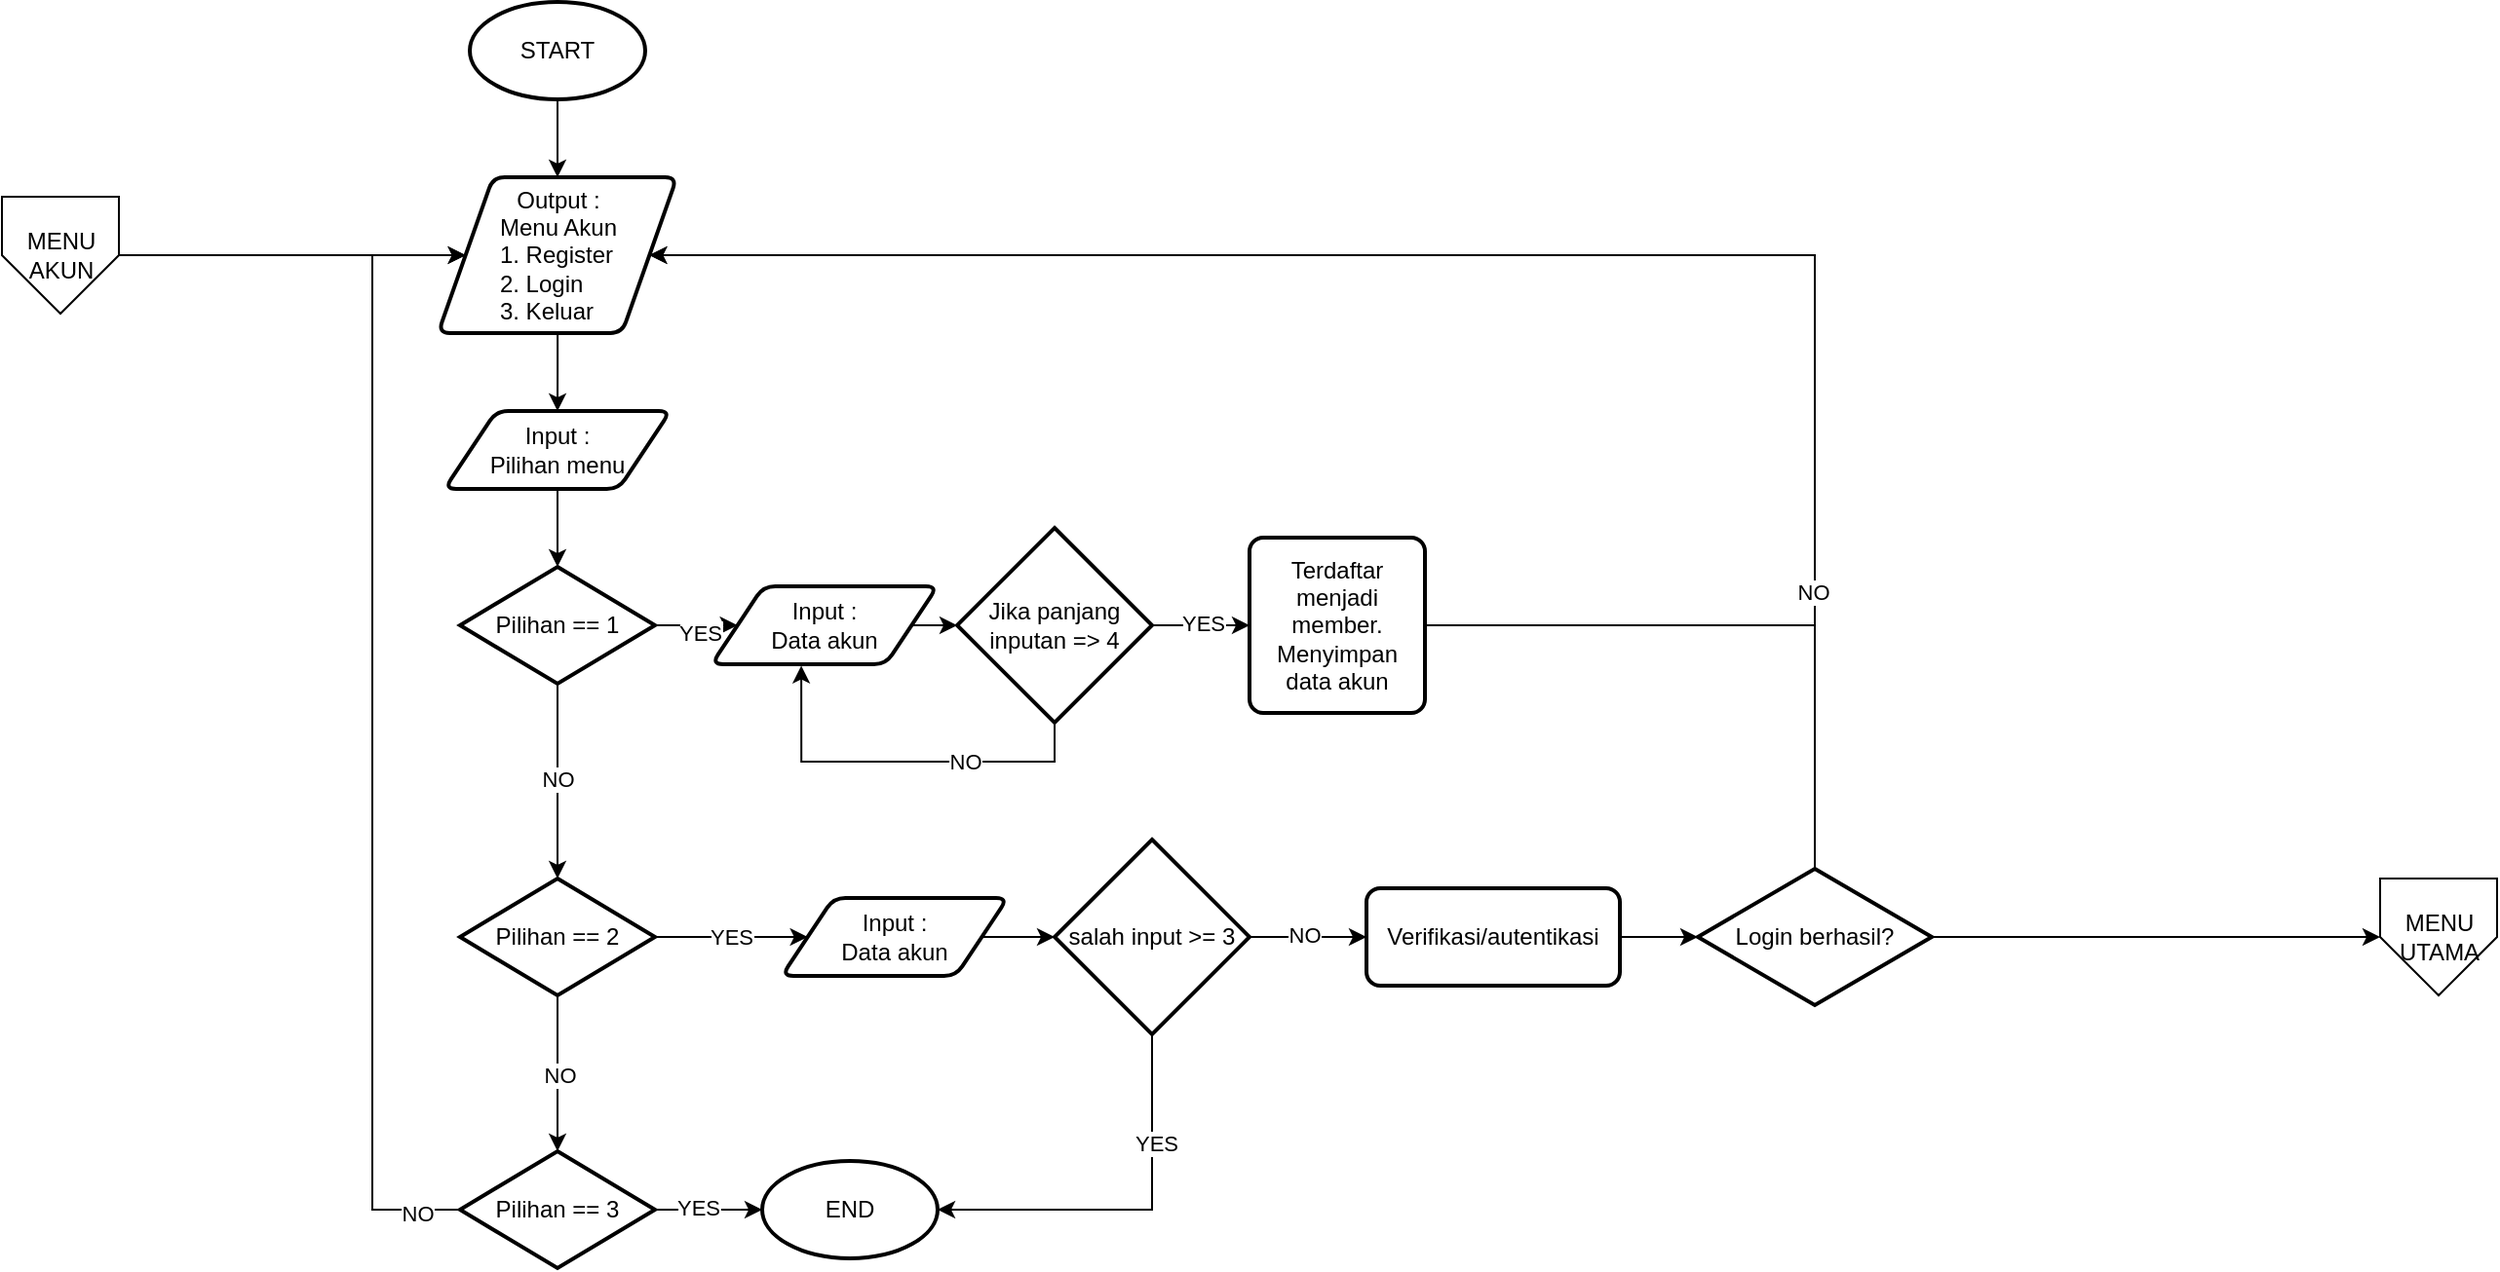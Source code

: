 <mxfile version="22.0.3" type="device" pages="2">
  <diagram id="V3D_2llKBooERNwUIwbZ" name="MENU AKUN">
    <mxGraphModel dx="1748" dy="2952" grid="1" gridSize="10" guides="1" tooltips="1" connect="1" arrows="1" fold="1" page="1" pageScale="1" pageWidth="850" pageHeight="1100" math="0" shadow="0">
      <root>
        <mxCell id="0" />
        <mxCell id="1" parent="0" />
        <mxCell id="utkvW5zITEMGG1GMWqk9-1" style="edgeStyle=orthogonalEdgeStyle;rounded=0;orthogonalLoop=1;jettySize=auto;html=1;entryX=0.5;entryY=0;entryDx=0;entryDy=0;" parent="1" source="i1QptdFqVJKg7bUNVQ98-1" target="i1QptdFqVJKg7bUNVQ98-2" edge="1">
          <mxGeometry relative="1" as="geometry" />
        </mxCell>
        <mxCell id="i1QptdFqVJKg7bUNVQ98-1" value="START" style="strokeWidth=2;html=1;shape=mxgraph.flowchart.start_1;whiteSpace=wrap;" parent="1" vertex="1">
          <mxGeometry x="370" y="-2190" width="90" height="50" as="geometry" />
        </mxCell>
        <mxCell id="BPP6GHOip91S59tif-WF-2" style="edgeStyle=orthogonalEdgeStyle;rounded=0;orthogonalLoop=1;jettySize=auto;html=1;entryX=0.5;entryY=0;entryDx=0;entryDy=0;" parent="1" source="i1QptdFqVJKg7bUNVQ98-2" target="xjhkfirNEth1INLRV5lA-3" edge="1">
          <mxGeometry relative="1" as="geometry" />
        </mxCell>
        <mxCell id="i1QptdFqVJKg7bUNVQ98-2" value="Output :&lt;br style=&quot;border-color: var(--border-color);&quot;&gt;Menu Akun&lt;br style=&quot;border-color: var(--border-color);&quot;&gt;&lt;div style=&quot;text-align: left;&quot;&gt;&lt;span style=&quot;background-color: initial;&quot;&gt;1. Register&lt;/span&gt;&lt;/div&gt;&lt;div style=&quot;text-align: left;&quot;&gt;&lt;span style=&quot;background-color: initial;&quot;&gt;2. Login&lt;/span&gt;&lt;/div&gt;&lt;div style=&quot;text-align: left;&quot;&gt;&lt;span style=&quot;background-color: initial;&quot;&gt;3. Keluar&lt;/span&gt;&lt;/div&gt;" style="shape=parallelogram;html=1;strokeWidth=2;perimeter=parallelogramPerimeter;whiteSpace=wrap;rounded=1;arcSize=12;size=0.23;" parent="1" vertex="1">
          <mxGeometry x="353.75" y="-2100" width="122.5" height="80" as="geometry" />
        </mxCell>
        <mxCell id="xjhkfirNEth1INLRV5lA-3" value="Input :&lt;br style=&quot;border-color: var(--border-color);&quot;&gt;Pilihan menu" style="shape=parallelogram;html=1;strokeWidth=2;perimeter=parallelogramPerimeter;whiteSpace=wrap;rounded=1;arcSize=12;size=0.23;" parent="1" vertex="1">
          <mxGeometry x="357" y="-1980" width="116" height="40" as="geometry" />
        </mxCell>
        <mxCell id="Bd4KI3bvESrvDeJL_Is7-3" style="edgeStyle=orthogonalEdgeStyle;rounded=0;orthogonalLoop=1;jettySize=auto;html=1;entryX=0;entryY=0.5;entryDx=0;entryDy=0;" parent="1" source="iYq0BwlyLicoYW3sQFm4-1" target="Bd4KI3bvESrvDeJL_Is7-2" edge="1">
          <mxGeometry relative="1" as="geometry" />
        </mxCell>
        <mxCell id="Bd4KI3bvESrvDeJL_Is7-6" value="YES" style="edgeLabel;html=1;align=center;verticalAlign=middle;resizable=0;points=[];" parent="Bd4KI3bvESrvDeJL_Is7-3" vertex="1" connectable="0">
          <mxGeometry x="-0.303" y="2" relative="1" as="geometry">
            <mxPoint x="5" y="2" as="offset" />
          </mxGeometry>
        </mxCell>
        <mxCell id="iYq0BwlyLicoYW3sQFm4-1" value="Pilihan == 1" style="strokeWidth=2;html=1;shape=mxgraph.flowchart.decision;whiteSpace=wrap;" parent="1" vertex="1">
          <mxGeometry x="365" y="-1900" width="100" height="60" as="geometry" />
        </mxCell>
        <mxCell id="BPP6GHOip91S59tif-WF-1" style="edgeStyle=orthogonalEdgeStyle;rounded=0;orthogonalLoop=1;jettySize=auto;html=1;entryX=0.5;entryY=0;entryDx=0;entryDy=0;entryPerimeter=0;" parent="1" source="xjhkfirNEth1INLRV5lA-3" target="iYq0BwlyLicoYW3sQFm4-1" edge="1">
          <mxGeometry relative="1" as="geometry" />
        </mxCell>
        <mxCell id="Bd4KI3bvESrvDeJL_Is7-12" style="edgeStyle=orthogonalEdgeStyle;rounded=0;orthogonalLoop=1;jettySize=auto;html=1;entryX=0;entryY=0.5;entryDx=0;entryDy=0;" parent="1" source="YhA6OgRteMt7KzuuNI6r-1" target="Bd4KI3bvESrvDeJL_Is7-10" edge="1">
          <mxGeometry relative="1" as="geometry" />
        </mxCell>
        <mxCell id="Bd4KI3bvESrvDeJL_Is7-13" value="YES" style="edgeLabel;html=1;align=center;verticalAlign=middle;resizable=0;points=[];" parent="Bd4KI3bvESrvDeJL_Is7-12" vertex="1" connectable="0">
          <mxGeometry x="-0.011" y="-3" relative="1" as="geometry">
            <mxPoint y="-3" as="offset" />
          </mxGeometry>
        </mxCell>
        <mxCell id="YhA6OgRteMt7KzuuNI6r-1" value="Pilihan == 2" style="strokeWidth=2;html=1;shape=mxgraph.flowchart.decision;whiteSpace=wrap;" parent="1" vertex="1">
          <mxGeometry x="365" y="-1740" width="100" height="60" as="geometry" />
        </mxCell>
        <mxCell id="TiQICBpBHZjgXO6E-n1i-3" style="edgeStyle=orthogonalEdgeStyle;rounded=0;orthogonalLoop=1;jettySize=auto;html=1;entryX=0;entryY=0.5;entryDx=0;entryDy=0;" parent="1" source="YhA6OgRteMt7KzuuNI6r-2" target="i1QptdFqVJKg7bUNVQ98-2" edge="1">
          <mxGeometry relative="1" as="geometry">
            <Array as="points">
              <mxPoint x="320" y="-1570" />
              <mxPoint x="320" y="-2060" />
            </Array>
          </mxGeometry>
        </mxCell>
        <mxCell id="TiQICBpBHZjgXO6E-n1i-4" value="NO" style="edgeLabel;html=1;align=center;verticalAlign=middle;resizable=0;points=[];" parent="TiQICBpBHZjgXO6E-n1i-3" vertex="1" connectable="0">
          <mxGeometry x="-0.922" y="2" relative="1" as="geometry">
            <mxPoint as="offset" />
          </mxGeometry>
        </mxCell>
        <mxCell id="YhA6OgRteMt7KzuuNI6r-2" value="Pilihan == 3" style="strokeWidth=2;html=1;shape=mxgraph.flowchart.decision;whiteSpace=wrap;" parent="1" vertex="1">
          <mxGeometry x="365" y="-1600" width="100" height="60" as="geometry" />
        </mxCell>
        <mxCell id="YhA6OgRteMt7KzuuNI6r-3" style="edgeStyle=orthogonalEdgeStyle;rounded=0;orthogonalLoop=1;jettySize=auto;html=1;entryX=0.5;entryY=0;entryDx=0;entryDy=0;entryPerimeter=0;" parent="1" source="iYq0BwlyLicoYW3sQFm4-1" target="YhA6OgRteMt7KzuuNI6r-1" edge="1">
          <mxGeometry relative="1" as="geometry" />
        </mxCell>
        <mxCell id="2nMOgubhxIaWfEr19v6u-1" value="NO" style="edgeLabel;html=1;align=center;verticalAlign=middle;resizable=0;points=[];" parent="YhA6OgRteMt7KzuuNI6r-3" vertex="1" connectable="0">
          <mxGeometry x="-0.02" relative="1" as="geometry">
            <mxPoint as="offset" />
          </mxGeometry>
        </mxCell>
        <mxCell id="YhA6OgRteMt7KzuuNI6r-4" style="edgeStyle=orthogonalEdgeStyle;rounded=0;orthogonalLoop=1;jettySize=auto;html=1;entryX=0.5;entryY=0;entryDx=0;entryDy=0;entryPerimeter=0;" parent="1" source="YhA6OgRteMt7KzuuNI6r-1" target="YhA6OgRteMt7KzuuNI6r-2" edge="1">
          <mxGeometry relative="1" as="geometry" />
        </mxCell>
        <mxCell id="2nMOgubhxIaWfEr19v6u-2" value="NO" style="edgeLabel;html=1;align=center;verticalAlign=middle;resizable=0;points=[];" parent="YhA6OgRteMt7KzuuNI6r-4" vertex="1" connectable="0">
          <mxGeometry x="0.03" y="1" relative="1" as="geometry">
            <mxPoint as="offset" />
          </mxGeometry>
        </mxCell>
        <mxCell id="Bd4KI3bvESrvDeJL_Is7-5" style="edgeStyle=orthogonalEdgeStyle;rounded=0;orthogonalLoop=1;jettySize=auto;html=1;exitX=1;exitY=0.5;exitDx=0;exitDy=0;entryX=0;entryY=0.5;entryDx=0;entryDy=0;" parent="1" source="PHjydk8iy5Hm4LvnV3hT-1" target="Bd4KI3bvESrvDeJL_Is7-4" edge="1">
          <mxGeometry relative="1" as="geometry" />
        </mxCell>
        <mxCell id="PHjydk8iy5Hm4LvnV3hT-5" value="YES" style="edgeLabel;html=1;align=center;verticalAlign=middle;resizable=0;points=[];" parent="Bd4KI3bvESrvDeJL_Is7-5" vertex="1" connectable="0">
          <mxGeometry x="0.049" y="1" relative="1" as="geometry">
            <mxPoint as="offset" />
          </mxGeometry>
        </mxCell>
        <mxCell id="Bd4KI3bvESrvDeJL_Is7-2" value="Input :&lt;br style=&quot;border-color: var(--border-color);&quot;&gt;Data akun" style="shape=parallelogram;html=1;strokeWidth=2;perimeter=parallelogramPerimeter;whiteSpace=wrap;rounded=1;arcSize=12;size=0.23;" parent="1" vertex="1">
          <mxGeometry x="494" y="-1890" width="116" height="40" as="geometry" />
        </mxCell>
        <mxCell id="Bd4KI3bvESrvDeJL_Is7-7" style="edgeStyle=orthogonalEdgeStyle;rounded=0;orthogonalLoop=1;jettySize=auto;html=1;entryX=1;entryY=0.5;entryDx=0;entryDy=0;" parent="1" source="Bd4KI3bvESrvDeJL_Is7-4" target="i1QptdFqVJKg7bUNVQ98-2" edge="1">
          <mxGeometry relative="1" as="geometry">
            <Array as="points">
              <mxPoint x="1060" y="-1870" />
              <mxPoint x="1060" y="-2060" />
            </Array>
          </mxGeometry>
        </mxCell>
        <mxCell id="Bd4KI3bvESrvDeJL_Is7-4" value="Terdaftar menjadi member.&lt;br&gt;Menyimpan&lt;br&gt;data akun" style="rounded=1;whiteSpace=wrap;html=1;absoluteArcSize=1;arcSize=14;strokeWidth=2;" parent="1" vertex="1">
          <mxGeometry x="770" y="-1915" width="90" height="90" as="geometry" />
        </mxCell>
        <mxCell id="muP3zbvoqnLXKiyvPEPB-2" style="edgeStyle=orthogonalEdgeStyle;rounded=0;orthogonalLoop=1;jettySize=auto;html=1;entryX=0;entryY=0.5;entryDx=0;entryDy=0;" parent="1" source="PHjydk8iy5Hm4LvnV3hT-6" target="muP3zbvoqnLXKiyvPEPB-1" edge="1">
          <mxGeometry relative="1" as="geometry" />
        </mxCell>
        <mxCell id="PHjydk8iy5Hm4LvnV3hT-10" value="NO" style="edgeLabel;html=1;align=center;verticalAlign=middle;resizable=0;points=[];" parent="muP3zbvoqnLXKiyvPEPB-2" vertex="1" connectable="0">
          <mxGeometry x="-0.049" y="1" relative="1" as="geometry">
            <mxPoint x="-1" as="offset" />
          </mxGeometry>
        </mxCell>
        <mxCell id="Bd4KI3bvESrvDeJL_Is7-10" value="Input :&lt;br style=&quot;border-color: var(--border-color);&quot;&gt;Data akun" style="shape=parallelogram;html=1;strokeWidth=2;perimeter=parallelogramPerimeter;whiteSpace=wrap;rounded=1;arcSize=12;size=0.23;" parent="1" vertex="1">
          <mxGeometry x="530" y="-1730" width="116" height="40" as="geometry" />
        </mxCell>
        <mxCell id="muP3zbvoqnLXKiyvPEPB-1" value="Verifikasi/autentikasi" style="rounded=1;whiteSpace=wrap;html=1;absoluteArcSize=1;arcSize=14;strokeWidth=2;" parent="1" vertex="1">
          <mxGeometry x="830" y="-1735" width="130" height="50" as="geometry" />
        </mxCell>
        <mxCell id="RNph3Y_Rprua8D7JoLO8-8" style="edgeStyle=orthogonalEdgeStyle;rounded=0;orthogonalLoop=1;jettySize=auto;html=1;entryX=0;entryY=0.5;entryDx=0;entryDy=0;" parent="1" source="RNph3Y_Rprua8D7JoLO8-1" target="RNph3Y_Rprua8D7JoLO8-6" edge="1">
          <mxGeometry relative="1" as="geometry" />
        </mxCell>
        <mxCell id="zTM0-xpti3C5K-NyyySm-1" style="edgeStyle=orthogonalEdgeStyle;rounded=0;orthogonalLoop=1;jettySize=auto;html=1;entryX=1;entryY=0.5;entryDx=0;entryDy=0;" parent="1" source="RNph3Y_Rprua8D7JoLO8-1" target="i1QptdFqVJKg7bUNVQ98-2" edge="1">
          <mxGeometry relative="1" as="geometry">
            <Array as="points">
              <mxPoint x="1060" y="-1710" />
              <mxPoint x="1060" y="-2060" />
            </Array>
          </mxGeometry>
        </mxCell>
        <mxCell id="zTM0-xpti3C5K-NyyySm-5" value="NO" style="edgeLabel;html=1;align=center;verticalAlign=middle;resizable=0;points=[];" parent="zTM0-xpti3C5K-NyyySm-1" vertex="1" connectable="0">
          <mxGeometry x="-0.689" y="1" relative="1" as="geometry">
            <mxPoint as="offset" />
          </mxGeometry>
        </mxCell>
        <mxCell id="RNph3Y_Rprua8D7JoLO8-1" value="Login berhasil?" style="strokeWidth=2;html=1;shape=mxgraph.flowchart.decision;whiteSpace=wrap;" parent="1" vertex="1">
          <mxGeometry x="1000" y="-1745" width="120" height="70" as="geometry" />
        </mxCell>
        <mxCell id="RNph3Y_Rprua8D7JoLO8-2" style="edgeStyle=orthogonalEdgeStyle;rounded=0;orthogonalLoop=1;jettySize=auto;html=1;entryX=0;entryY=0.5;entryDx=0;entryDy=0;entryPerimeter=0;" parent="1" source="muP3zbvoqnLXKiyvPEPB-1" target="RNph3Y_Rprua8D7JoLO8-1" edge="1">
          <mxGeometry relative="1" as="geometry" />
        </mxCell>
        <mxCell id="RNph3Y_Rprua8D7JoLO8-6" value="MENU&lt;br&gt;UTAMA" style="verticalLabelPosition=middle;verticalAlign=middle;html=1;shape=offPageConnector;rounded=0;size=0.5;align=center;labelPosition=center;" parent="1" vertex="1">
          <mxGeometry x="1350" y="-1740" width="60" height="60" as="geometry" />
        </mxCell>
        <mxCell id="TiQICBpBHZjgXO6E-n1i-1" value="END" style="strokeWidth=2;html=1;shape=mxgraph.flowchart.start_1;whiteSpace=wrap;" parent="1" vertex="1">
          <mxGeometry x="520" y="-1595" width="90" height="50" as="geometry" />
        </mxCell>
        <mxCell id="TiQICBpBHZjgXO6E-n1i-2" style="edgeStyle=orthogonalEdgeStyle;rounded=0;orthogonalLoop=1;jettySize=auto;html=1;entryX=0;entryY=0.5;entryDx=0;entryDy=0;entryPerimeter=0;" parent="1" source="YhA6OgRteMt7KzuuNI6r-2" target="TiQICBpBHZjgXO6E-n1i-1" edge="1">
          <mxGeometry relative="1" as="geometry" />
        </mxCell>
        <mxCell id="TiQICBpBHZjgXO6E-n1i-5" value="YES" style="edgeLabel;html=1;align=center;verticalAlign=middle;resizable=0;points=[];" parent="TiQICBpBHZjgXO6E-n1i-2" vertex="1" connectable="0">
          <mxGeometry x="-0.2" y="1" relative="1" as="geometry">
            <mxPoint as="offset" />
          </mxGeometry>
        </mxCell>
        <mxCell id="6NVTsk6_8RJC5YXjbQgf-2" style="edgeStyle=orthogonalEdgeStyle;rounded=0;orthogonalLoop=1;jettySize=auto;html=1;entryX=0;entryY=0.5;entryDx=0;entryDy=0;" parent="1" source="6NVTsk6_8RJC5YXjbQgf-1" target="i1QptdFqVJKg7bUNVQ98-2" edge="1">
          <mxGeometry relative="1" as="geometry" />
        </mxCell>
        <mxCell id="6NVTsk6_8RJC5YXjbQgf-1" value="MENU&lt;br&gt;AKUN" style="verticalLabelPosition=middle;verticalAlign=middle;html=1;shape=offPageConnector;rounded=0;size=0.5;align=center;labelPosition=center;" parent="1" vertex="1">
          <mxGeometry x="130" y="-2090" width="60" height="60" as="geometry" />
        </mxCell>
        <mxCell id="PHjydk8iy5Hm4LvnV3hT-2" value="" style="edgeStyle=orthogonalEdgeStyle;rounded=0;orthogonalLoop=1;jettySize=auto;html=1;exitX=1;exitY=0.5;exitDx=0;exitDy=0;entryX=0;entryY=0.5;entryDx=0;entryDy=0;" parent="1" source="Bd4KI3bvESrvDeJL_Is7-2" target="PHjydk8iy5Hm4LvnV3hT-1" edge="1">
          <mxGeometry relative="1" as="geometry">
            <mxPoint x="623" y="-1870" as="sourcePoint" />
            <mxPoint x="770" y="-1870" as="targetPoint" />
          </mxGeometry>
        </mxCell>
        <mxCell id="PHjydk8iy5Hm4LvnV3hT-1" value="Jika panjang&lt;br&gt;inputan =&amp;gt; 4" style="strokeWidth=2;html=1;shape=mxgraph.flowchart.decision;whiteSpace=wrap;" parent="1" vertex="1">
          <mxGeometry x="620" y="-1920" width="100" height="100" as="geometry" />
        </mxCell>
        <mxCell id="PHjydk8iy5Hm4LvnV3hT-3" style="edgeStyle=orthogonalEdgeStyle;rounded=0;orthogonalLoop=1;jettySize=auto;html=1;exitX=0.5;exitY=1;exitDx=0;exitDy=0;exitPerimeter=0;entryX=0.397;entryY=1.019;entryDx=0;entryDy=0;entryPerimeter=0;" parent="1" source="PHjydk8iy5Hm4LvnV3hT-1" target="Bd4KI3bvESrvDeJL_Is7-2" edge="1">
          <mxGeometry relative="1" as="geometry" />
        </mxCell>
        <mxCell id="PHjydk8iy5Hm4LvnV3hT-4" value="NO" style="edgeLabel;html=1;align=center;verticalAlign=middle;resizable=0;points=[];" parent="PHjydk8iy5Hm4LvnV3hT-3" vertex="1" connectable="0">
          <mxGeometry x="-0.328" relative="1" as="geometry">
            <mxPoint x="1" as="offset" />
          </mxGeometry>
        </mxCell>
        <mxCell id="PHjydk8iy5Hm4LvnV3hT-7" value="" style="edgeStyle=orthogonalEdgeStyle;rounded=0;orthogonalLoop=1;jettySize=auto;html=1;entryX=0;entryY=0.5;entryDx=0;entryDy=0;" parent="1" source="Bd4KI3bvESrvDeJL_Is7-10" target="PHjydk8iy5Hm4LvnV3hT-6" edge="1">
          <mxGeometry relative="1" as="geometry">
            <mxPoint x="633" y="-1710" as="sourcePoint" />
            <mxPoint x="830" y="-1710" as="targetPoint" />
          </mxGeometry>
        </mxCell>
        <mxCell id="PHjydk8iy5Hm4LvnV3hT-6" value="salah input &amp;gt;= 3" style="strokeWidth=2;html=1;shape=mxgraph.flowchart.decision;whiteSpace=wrap;" parent="1" vertex="1">
          <mxGeometry x="670" y="-1760" width="100" height="100" as="geometry" />
        </mxCell>
        <mxCell id="PHjydk8iy5Hm4LvnV3hT-8" style="edgeStyle=orthogonalEdgeStyle;rounded=0;orthogonalLoop=1;jettySize=auto;html=1;exitX=0.5;exitY=1;exitDx=0;exitDy=0;exitPerimeter=0;entryX=1;entryY=0.5;entryDx=0;entryDy=0;entryPerimeter=0;" parent="1" source="PHjydk8iy5Hm4LvnV3hT-6" target="TiQICBpBHZjgXO6E-n1i-1" edge="1">
          <mxGeometry relative="1" as="geometry" />
        </mxCell>
        <mxCell id="PHjydk8iy5Hm4LvnV3hT-9" value="YES" style="edgeLabel;html=1;align=center;verticalAlign=middle;resizable=0;points=[];" parent="PHjydk8iy5Hm4LvnV3hT-8" vertex="1" connectable="0">
          <mxGeometry x="-0.446" y="2" relative="1" as="geometry">
            <mxPoint as="offset" />
          </mxGeometry>
        </mxCell>
      </root>
    </mxGraphModel>
  </diagram>
  <diagram id="c8MsdPchSLwTzSasn4CE" name="MENU UTAMA">
    <mxGraphModel dx="801" dy="4010" grid="1" gridSize="10" guides="1" tooltips="1" connect="1" arrows="1" fold="1" page="1" pageScale="1" pageWidth="850" pageHeight="1100" math="0" shadow="0">
      <root>
        <mxCell id="0" />
        <mxCell id="1" parent="0" />
        <mxCell id="55iRGE-QmXmswaMHTD7d-46" style="edgeStyle=orthogonalEdgeStyle;rounded=0;orthogonalLoop=1;jettySize=auto;html=1;exitX=0.5;exitY=1;exitDx=0;exitDy=0;exitPerimeter=0;entryX=0.5;entryY=1;entryDx=0;entryDy=0;" parent="1" edge="1">
          <mxGeometry relative="1" as="geometry">
            <mxPoint x="2126.88" y="-910" as="sourcePoint" />
            <mxPoint x="1463.13" y="-935" as="targetPoint" />
            <Array as="points">
              <mxPoint x="2126.88" y="-870" />
              <mxPoint x="1462.88" y="-870" />
            </Array>
          </mxGeometry>
        </mxCell>
        <mxCell id="55iRGE-QmXmswaMHTD7d-47" value="NO" style="edgeLabel;html=1;align=center;verticalAlign=middle;resizable=0;points=[];" parent="55iRGE-QmXmswaMHTD7d-46" vertex="1" connectable="0">
          <mxGeometry x="-0.555" relative="1" as="geometry">
            <mxPoint as="offset" />
          </mxGeometry>
        </mxCell>
        <mxCell id="VWAwe9ZkNXVs6dnI9ejP-1" value="MENU&lt;br&gt;UTAMA" style="verticalLabelPosition=middle;verticalAlign=middle;html=1;shape=offPageConnector;rounded=0;size=0.5;align=center;labelPosition=center;" parent="1" vertex="1">
          <mxGeometry x="1636.25" y="-2640" width="60" height="60" as="geometry" />
        </mxCell>
        <mxCell id="6YtQBjXdQORXF6mnyOq7-2" style="edgeStyle=orthogonalEdgeStyle;rounded=0;orthogonalLoop=1;jettySize=auto;html=1;entryX=0;entryY=0.5;entryDx=0;entryDy=0;entryPerimeter=0;" parent="1" source="Ak1q0RXvYgdWRL72e2se-1" target="xk0f2dNad-sJVl7q87qp-55" edge="1">
          <mxGeometry relative="1" as="geometry">
            <mxPoint x="1796.25" y="-2515" as="targetPoint" />
          </mxGeometry>
        </mxCell>
        <mxCell id="J4htUw2u4dFuZCWiD5Bl-4" value="YES" style="edgeLabel;html=1;align=center;verticalAlign=middle;resizable=0;points=[];" parent="6YtQBjXdQORXF6mnyOq7-2" vertex="1" connectable="0">
          <mxGeometry x="-0.025" y="-2" relative="1" as="geometry">
            <mxPoint as="offset" />
          </mxGeometry>
        </mxCell>
        <mxCell id="Ak1q0RXvYgdWRL72e2se-1" value="ADMIN" style="strokeWidth=2;html=1;shape=mxgraph.flowchart.decision;whiteSpace=wrap;" parent="1" vertex="1">
          <mxGeometry x="1621.25" y="-2540" width="90" height="50" as="geometry" />
        </mxCell>
        <mxCell id="Ak1q0RXvYgdWRL72e2se-2" style="edgeStyle=orthogonalEdgeStyle;rounded=0;orthogonalLoop=1;jettySize=auto;html=1;entryX=0.5;entryY=0;entryDx=0;entryDy=0;entryPerimeter=0;" parent="1" source="VWAwe9ZkNXVs6dnI9ejP-1" target="Ak1q0RXvYgdWRL72e2se-1" edge="1">
          <mxGeometry relative="1" as="geometry" />
        </mxCell>
        <mxCell id="J4htUw2u4dFuZCWiD5Bl-2" value="Output :&lt;br&gt;Menu Member&lt;br&gt;&lt;div style=&quot;border-color: var(--border-color); text-align: left;&quot;&gt;&lt;div style=&quot;border-color: var(--border-color);&quot;&gt;&lt;span style=&quot;border-color: var(--border-color); background-color: initial;&quot;&gt;1. Isi keranjang&lt;/span&gt;&lt;/div&gt;&lt;div style=&quot;border-color: var(--border-color);&quot;&gt;&lt;span style=&quot;border-color: var(--border-color); background-color: initial;&quot;&gt;2. Cek keranjang&lt;/span&gt;&lt;/div&gt;&lt;div style=&quot;border-color: var(--border-color);&quot;&gt;&lt;span style=&quot;border-color: var(--border-color); background-color: initial;&quot;&gt;3. Ubah jumlah barang&lt;/span&gt;&lt;/div&gt;&lt;div style=&quot;border-color: var(--border-color);&quot;&gt;&lt;span style=&quot;border-color: var(--border-color); background-color: initial;&quot;&gt;4. Hapus barang keranjang&lt;/span&gt;&lt;/div&gt;&lt;div style=&quot;border-color: var(--border-color);&quot;&gt;&lt;span style=&quot;border-color: var(--border-color); background-color: initial;&quot;&gt;5. Bayar&lt;/span&gt;&lt;/div&gt;&lt;div style=&quot;border-color: var(--border-color);&quot;&gt;&lt;span style=&quot;border-color: var(--border-color); background-color: initial;&quot;&gt;6. Logout akun&lt;/span&gt;&lt;/div&gt;&lt;/div&gt;" style="shape=parallelogram;html=1;strokeWidth=2;perimeter=parallelogramPerimeter;whiteSpace=wrap;rounded=1;arcSize=12;size=0.23;" parent="1" vertex="1">
          <mxGeometry x="906.25" y="-1130" width="240" height="120" as="geometry" />
        </mxCell>
        <mxCell id="dzPvkqmJKDAEyehiaQdK-2" style="edgeStyle=orthogonalEdgeStyle;rounded=0;orthogonalLoop=1;jettySize=auto;html=1;" parent="1" source="Xll2JjK4ReMIhPJMHD93-1" target="dzPvkqmJKDAEyehiaQdK-1" edge="1">
          <mxGeometry relative="1" as="geometry" />
        </mxCell>
        <mxCell id="SQljijMHcgAObp0ZF5zH-2" value="YES" style="edgeLabel;html=1;align=center;verticalAlign=middle;resizable=0;points=[];" parent="dzPvkqmJKDAEyehiaQdK-2" vertex="1" connectable="0">
          <mxGeometry x="0.081" y="2" relative="1" as="geometry">
            <mxPoint as="offset" />
          </mxGeometry>
        </mxCell>
        <mxCell id="Xll2JjK4ReMIhPJMHD93-1" value="Pilihan == 1" style="strokeWidth=2;html=1;shape=mxgraph.flowchart.decision;whiteSpace=wrap;" parent="1" vertex="1">
          <mxGeometry x="976.25" y="-970" width="100" height="60" as="geometry" />
        </mxCell>
        <mxCell id="SQljijMHcgAObp0ZF5zH-5" style="edgeStyle=orthogonalEdgeStyle;rounded=0;orthogonalLoop=1;jettySize=auto;html=1;entryX=0;entryY=0.5;entryDx=0;entryDy=0;" parent="1" source="Xll2JjK4ReMIhPJMHD93-2" target="SQljijMHcgAObp0ZF5zH-3" edge="1">
          <mxGeometry relative="1" as="geometry" />
        </mxCell>
        <mxCell id="SQljijMHcgAObp0ZF5zH-6" value="YES" style="edgeLabel;html=1;align=center;verticalAlign=middle;resizable=0;points=[];" parent="SQljijMHcgAObp0ZF5zH-5" vertex="1" connectable="0">
          <mxGeometry x="-0.317" y="-3" relative="1" as="geometry">
            <mxPoint as="offset" />
          </mxGeometry>
        </mxCell>
        <mxCell id="Xll2JjK4ReMIhPJMHD93-2" value="Pilihan == 2" style="strokeWidth=2;html=1;shape=mxgraph.flowchart.decision;whiteSpace=wrap;" parent="1" vertex="1">
          <mxGeometry x="976.25" y="-870" width="100" height="60" as="geometry" />
        </mxCell>
        <mxCell id="SQljijMHcgAObp0ZF5zH-9" style="edgeStyle=orthogonalEdgeStyle;rounded=0;orthogonalLoop=1;jettySize=auto;html=1;entryX=0;entryY=0.5;entryDx=0;entryDy=0;" parent="1" source="Xll2JjK4ReMIhPJMHD93-3" target="SQljijMHcgAObp0ZF5zH-8" edge="1">
          <mxGeometry relative="1" as="geometry" />
        </mxCell>
        <mxCell id="SQljijMHcgAObp0ZF5zH-10" value="YES" style="edgeLabel;html=1;align=center;verticalAlign=middle;resizable=0;points=[];" parent="SQljijMHcgAObp0ZF5zH-9" vertex="1" connectable="0">
          <mxGeometry x="0.017" y="3" relative="1" as="geometry">
            <mxPoint as="offset" />
          </mxGeometry>
        </mxCell>
        <mxCell id="Xll2JjK4ReMIhPJMHD93-3" value="Pilihan == 3" style="strokeWidth=2;html=1;shape=mxgraph.flowchart.decision;whiteSpace=wrap;" parent="1" vertex="1">
          <mxGeometry x="976.25" y="-740" width="100" height="60" as="geometry" />
        </mxCell>
        <mxCell id="Xll2JjK4ReMIhPJMHD93-4" style="edgeStyle=orthogonalEdgeStyle;rounded=0;orthogonalLoop=1;jettySize=auto;html=1;entryX=0.5;entryY=0;entryDx=0;entryDy=0;entryPerimeter=0;" parent="1" source="J4htUw2u4dFuZCWiD5Bl-2" target="Xll2JjK4ReMIhPJMHD93-1" edge="1">
          <mxGeometry relative="1" as="geometry" />
        </mxCell>
        <mxCell id="Xll2JjK4ReMIhPJMHD93-5" style="edgeStyle=orthogonalEdgeStyle;rounded=0;orthogonalLoop=1;jettySize=auto;html=1;entryX=0.5;entryY=0;entryDx=0;entryDy=0;entryPerimeter=0;" parent="1" source="Xll2JjK4ReMIhPJMHD93-1" target="Xll2JjK4ReMIhPJMHD93-2" edge="1">
          <mxGeometry relative="1" as="geometry" />
        </mxCell>
        <mxCell id="Xll2JjK4ReMIhPJMHD93-13" value="NO" style="edgeLabel;html=1;align=center;verticalAlign=middle;resizable=0;points=[];" parent="Xll2JjK4ReMIhPJMHD93-5" vertex="1" connectable="0">
          <mxGeometry x="-0.38" y="2" relative="1" as="geometry">
            <mxPoint as="offset" />
          </mxGeometry>
        </mxCell>
        <mxCell id="Xll2JjK4ReMIhPJMHD93-6" style="edgeStyle=orthogonalEdgeStyle;rounded=0;orthogonalLoop=1;jettySize=auto;html=1;entryX=0.5;entryY=0;entryDx=0;entryDy=0;entryPerimeter=0;" parent="1" source="Xll2JjK4ReMIhPJMHD93-2" target="Xll2JjK4ReMIhPJMHD93-3" edge="1">
          <mxGeometry relative="1" as="geometry" />
        </mxCell>
        <mxCell id="Xll2JjK4ReMIhPJMHD93-14" value="NO" style="edgeLabel;html=1;align=center;verticalAlign=middle;resizable=0;points=[];" parent="Xll2JjK4ReMIhPJMHD93-6" vertex="1" connectable="0">
          <mxGeometry x="-0.03" y="-1" relative="1" as="geometry">
            <mxPoint as="offset" />
          </mxGeometry>
        </mxCell>
        <mxCell id="SQljijMHcgAObp0ZF5zH-12" style="edgeStyle=orthogonalEdgeStyle;rounded=0;orthogonalLoop=1;jettySize=auto;html=1;entryX=0;entryY=0.5;entryDx=0;entryDy=0;" parent="1" source="Xll2JjK4ReMIhPJMHD93-7" target="SQljijMHcgAObp0ZF5zH-11" edge="1">
          <mxGeometry relative="1" as="geometry" />
        </mxCell>
        <mxCell id="SQljijMHcgAObp0ZF5zH-13" value="YES" style="edgeLabel;html=1;align=center;verticalAlign=middle;resizable=0;points=[];" parent="SQljijMHcgAObp0ZF5zH-12" vertex="1" connectable="0">
          <mxGeometry x="-0.195" y="1" relative="1" as="geometry">
            <mxPoint as="offset" />
          </mxGeometry>
        </mxCell>
        <mxCell id="Xll2JjK4ReMIhPJMHD93-7" value="Pilihan == 4" style="strokeWidth=2;html=1;shape=mxgraph.flowchart.decision;whiteSpace=wrap;" parent="1" vertex="1">
          <mxGeometry x="976.25" y="-600" width="100" height="60" as="geometry" />
        </mxCell>
        <mxCell id="Xll2JjK4ReMIhPJMHD93-8" style="edgeStyle=orthogonalEdgeStyle;rounded=0;orthogonalLoop=1;jettySize=auto;html=1;entryX=0.5;entryY=0;entryDx=0;entryDy=0;entryPerimeter=0;" parent="1" source="Xll2JjK4ReMIhPJMHD93-3" target="Xll2JjK4ReMIhPJMHD93-7" edge="1">
          <mxGeometry relative="1" as="geometry" />
        </mxCell>
        <mxCell id="Xll2JjK4ReMIhPJMHD93-15" value="NO" style="edgeLabel;html=1;align=center;verticalAlign=middle;resizable=0;points=[];" parent="Xll2JjK4ReMIhPJMHD93-8" vertex="1" connectable="0">
          <mxGeometry x="-0.28" y="2" relative="1" as="geometry">
            <mxPoint as="offset" />
          </mxGeometry>
        </mxCell>
        <mxCell id="SQljijMHcgAObp0ZF5zH-51" style="edgeStyle=orthogonalEdgeStyle;rounded=0;orthogonalLoop=1;jettySize=auto;html=1;" parent="1" source="Xll2JjK4ReMIhPJMHD93-9" target="SQljijMHcgAObp0ZF5zH-50" edge="1">
          <mxGeometry relative="1" as="geometry" />
        </mxCell>
        <mxCell id="SQljijMHcgAObp0ZF5zH-61" value="YES" style="edgeLabel;html=1;align=center;verticalAlign=middle;resizable=0;points=[];" parent="SQljijMHcgAObp0ZF5zH-51" vertex="1" connectable="0">
          <mxGeometry x="-0.107" y="1" relative="1" as="geometry">
            <mxPoint x="-1" as="offset" />
          </mxGeometry>
        </mxCell>
        <mxCell id="Xll2JjK4ReMIhPJMHD93-9" value="Pilihan == 5" style="strokeWidth=2;html=1;shape=mxgraph.flowchart.decision;whiteSpace=wrap;" parent="1" vertex="1">
          <mxGeometry x="976.25" y="-445.71" width="100" height="60" as="geometry" />
        </mxCell>
        <mxCell id="-D9XLMhr18e0UPfaL4OE-2" style="edgeStyle=orthogonalEdgeStyle;rounded=0;orthogonalLoop=1;jettySize=auto;html=1;entryX=0.5;entryY=0;entryDx=0;entryDy=0;" parent="1" source="Xll2JjK4ReMIhPJMHD93-10" target="-D9XLMhr18e0UPfaL4OE-1" edge="1">
          <mxGeometry relative="1" as="geometry" />
        </mxCell>
        <mxCell id="-D9XLMhr18e0UPfaL4OE-3" value="YES" style="edgeLabel;html=1;align=center;verticalAlign=middle;resizable=0;points=[];" parent="-D9XLMhr18e0UPfaL4OE-2" vertex="1" connectable="0">
          <mxGeometry x="-0.45" y="2" relative="1" as="geometry">
            <mxPoint x="-2" y="9" as="offset" />
          </mxGeometry>
        </mxCell>
        <mxCell id="SQljijMHcgAObp0ZF5zH-59" style="edgeStyle=orthogonalEdgeStyle;rounded=0;orthogonalLoop=1;jettySize=auto;html=1;entryX=1;entryY=0.5;entryDx=0;entryDy=0;" parent="1" edge="1" target="J4htUw2u4dFuZCWiD5Bl-2">
          <mxGeometry relative="1" as="geometry">
            <Array as="points">
              <mxPoint x="2310" y="-270" />
              <mxPoint x="2310" y="-1070" />
            </Array>
            <mxPoint x="1076.25" y="-270" as="sourcePoint" />
            <mxPoint x="1115.763" y="-1060" as="targetPoint" />
          </mxGeometry>
        </mxCell>
        <mxCell id="SQljijMHcgAObp0ZF5zH-60" value="NO" style="edgeLabel;html=1;align=center;verticalAlign=middle;resizable=0;points=[];" parent="SQljijMHcgAObp0ZF5zH-59" vertex="1" connectable="0">
          <mxGeometry x="-0.97" y="-2" relative="1" as="geometry">
            <mxPoint as="offset" />
          </mxGeometry>
        </mxCell>
        <mxCell id="Xll2JjK4ReMIhPJMHD93-10" value="Pilihan == 6" style="strokeWidth=2;html=1;shape=mxgraph.flowchart.decision;whiteSpace=wrap;" parent="1" vertex="1">
          <mxGeometry x="976.25" y="-300.0" width="100" height="60" as="geometry" />
        </mxCell>
        <mxCell id="Xll2JjK4ReMIhPJMHD93-11" style="edgeStyle=orthogonalEdgeStyle;rounded=0;orthogonalLoop=1;jettySize=auto;html=1;entryX=0.5;entryY=0;entryDx=0;entryDy=0;entryPerimeter=0;" parent="1" edge="1">
          <mxGeometry relative="1" as="geometry">
            <mxPoint x="1027.25" y="-539" as="sourcePoint" />
            <mxPoint x="1027.25" y="-444.71" as="targetPoint" />
          </mxGeometry>
        </mxCell>
        <mxCell id="Xll2JjK4ReMIhPJMHD93-16" value="NO" style="edgeLabel;html=1;align=center;verticalAlign=middle;resizable=0;points=[];" parent="Xll2JjK4ReMIhPJMHD93-11" vertex="1" connectable="0">
          <mxGeometry x="-0.18" y="-3" relative="1" as="geometry">
            <mxPoint y="1" as="offset" />
          </mxGeometry>
        </mxCell>
        <mxCell id="Xll2JjK4ReMIhPJMHD93-12" style="edgeStyle=orthogonalEdgeStyle;rounded=0;orthogonalLoop=1;jettySize=auto;html=1;entryX=0.5;entryY=0;entryDx=0;entryDy=0;entryPerimeter=0;" parent="1" source="Xll2JjK4ReMIhPJMHD93-9" target="Xll2JjK4ReMIhPJMHD93-10" edge="1">
          <mxGeometry relative="1" as="geometry" />
        </mxCell>
        <mxCell id="Xll2JjK4ReMIhPJMHD93-17" value="NO" style="edgeLabel;html=1;align=center;verticalAlign=middle;resizable=0;points=[];" parent="Xll2JjK4ReMIhPJMHD93-12" vertex="1" connectable="0">
          <mxGeometry x="-0.23" y="-1" relative="1" as="geometry">
            <mxPoint x="1" y="2" as="offset" />
          </mxGeometry>
        </mxCell>
        <mxCell id="-D9XLMhr18e0UPfaL4OE-1" value="MENU&lt;br&gt;AKUN" style="verticalLabelPosition=middle;verticalAlign=middle;html=1;shape=offPageConnector;rounded=0;size=0.5;align=center;labelPosition=center;" parent="1" vertex="1">
          <mxGeometry x="996.25" y="-180.0" width="60" height="60" as="geometry" />
        </mxCell>
        <mxCell id="dzPvkqmJKDAEyehiaQdK-4" style="edgeStyle=orthogonalEdgeStyle;rounded=0;orthogonalLoop=1;jettySize=auto;html=1;" parent="1" source="dzPvkqmJKDAEyehiaQdK-1" target="dzPvkqmJKDAEyehiaQdK-3" edge="1">
          <mxGeometry relative="1" as="geometry" />
        </mxCell>
        <mxCell id="dzPvkqmJKDAEyehiaQdK-1" value="Output :&lt;br&gt;Menampilkan barang dan&lt;br&gt;harga barang" style="shape=parallelogram;html=1;strokeWidth=2;perimeter=parallelogramPerimeter;whiteSpace=wrap;rounded=1;arcSize=12;size=0.23;" parent="1" vertex="1">
          <mxGeometry x="1128.75" y="-970" width="200" height="60" as="geometry" />
        </mxCell>
        <mxCell id="dzPvkqmJKDAEyehiaQdK-3" value="Input :&lt;br&gt;Mengisi keranjang &lt;br&gt;dengan kode" style="shape=parallelogram;html=1;strokeWidth=2;perimeter=parallelogramPerimeter;whiteSpace=wrap;rounded=1;arcSize=12;size=0.23;" parent="1" vertex="1">
          <mxGeometry x="1376.25" y="-965" width="170" height="50" as="geometry" />
        </mxCell>
        <mxCell id="SQljijMHcgAObp0ZF5zH-1" style="edgeStyle=orthogonalEdgeStyle;rounded=0;orthogonalLoop=1;jettySize=auto;html=1;entryX=1;entryY=0.5;entryDx=0;entryDy=0;" parent="1" source="dzPvkqmJKDAEyehiaQdK-6" target="J4htUw2u4dFuZCWiD5Bl-2" edge="1">
          <mxGeometry relative="1" as="geometry">
            <Array as="points">
              <mxPoint x="2310" y="-940" />
              <mxPoint x="2310" y="-1070" />
            </Array>
          </mxGeometry>
        </mxCell>
        <mxCell id="dzPvkqmJKDAEyehiaQdK-6" value="Menyimpan&lt;br&gt;data keranjang" style="rounded=1;whiteSpace=wrap;html=1;absoluteArcSize=1;arcSize=14;strokeWidth=2;" parent="1" vertex="1">
          <mxGeometry x="2222.5" y="-975" width="70" height="70" as="geometry" />
        </mxCell>
        <mxCell id="SQljijMHcgAObp0ZF5zH-7" style="edgeStyle=orthogonalEdgeStyle;rounded=0;orthogonalLoop=1;jettySize=auto;html=1;entryX=1;entryY=0.5;entryDx=0;entryDy=0;" parent="1" source="SQljijMHcgAObp0ZF5zH-3" target="J4htUw2u4dFuZCWiD5Bl-2" edge="1">
          <mxGeometry relative="1" as="geometry">
            <Array as="points">
              <mxPoint x="2310" y="-840" />
              <mxPoint x="2310" y="-1070" />
            </Array>
          </mxGeometry>
        </mxCell>
        <mxCell id="SQljijMHcgAObp0ZF5zH-3" value="Output :&lt;br&gt;Menampilkan data &lt;br&gt;keranjang dan harga" style="shape=parallelogram;html=1;strokeWidth=2;perimeter=parallelogramPerimeter;whiteSpace=wrap;rounded=1;arcSize=12;size=0.23;" parent="1" vertex="1">
          <mxGeometry x="1128.75" y="-870" width="200" height="60" as="geometry" />
        </mxCell>
        <mxCell id="SQljijMHcgAObp0ZF5zH-33" style="edgeStyle=orthogonalEdgeStyle;rounded=0;orthogonalLoop=1;jettySize=auto;html=1;exitX=1;exitY=0.5;exitDx=0;exitDy=0;entryX=0;entryY=0.5;entryDx=0;entryDy=0;" parent="1" source="SQljijMHcgAObp0ZF5zH-8" target="SQljijMHcgAObp0ZF5zH-32" edge="1">
          <mxGeometry relative="1" as="geometry" />
        </mxCell>
        <mxCell id="SQljijMHcgAObp0ZF5zH-8" value="Output :&lt;br&gt;Menampilkan data &lt;br&gt;keranjang dan harga" style="shape=parallelogram;html=1;strokeWidth=2;perimeter=parallelogramPerimeter;whiteSpace=wrap;rounded=1;arcSize=12;size=0.23;" parent="1" vertex="1">
          <mxGeometry x="1128.75" y="-740" width="200" height="60" as="geometry" />
        </mxCell>
        <mxCell id="SQljijMHcgAObp0ZF5zH-16" style="edgeStyle=orthogonalEdgeStyle;rounded=0;orthogonalLoop=1;jettySize=auto;html=1;entryX=0;entryY=0.5;entryDx=0;entryDy=0;" parent="1" source="SQljijMHcgAObp0ZF5zH-11" target="SQljijMHcgAObp0ZF5zH-14" edge="1">
          <mxGeometry relative="1" as="geometry" />
        </mxCell>
        <mxCell id="SQljijMHcgAObp0ZF5zH-11" value="Output :&lt;br&gt;Menampilkan data &lt;br&gt;keranjang dan harga" style="shape=parallelogram;html=1;strokeWidth=2;perimeter=parallelogramPerimeter;whiteSpace=wrap;rounded=1;arcSize=12;size=0.23;" parent="1" vertex="1">
          <mxGeometry x="1128.75" y="-600" width="200" height="60" as="geometry" />
        </mxCell>
        <mxCell id="SQljijMHcgAObp0ZF5zH-14" value="Input :&lt;br&gt;Barang yang ingin&lt;br&gt;dihapus dari keranjang" style="shape=parallelogram;html=1;strokeWidth=2;perimeter=parallelogramPerimeter;whiteSpace=wrap;rounded=1;arcSize=12;size=0.23;" parent="1" vertex="1">
          <mxGeometry x="1376.25" y="-595" width="220" height="50" as="geometry" />
        </mxCell>
        <mxCell id="SQljijMHcgAObp0ZF5zH-26" style="edgeStyle=orthogonalEdgeStyle;rounded=0;orthogonalLoop=1;jettySize=auto;html=1;entryX=0;entryY=0.5;entryDx=0;entryDy=0;" parent="1" source="SQljijMHcgAObp0ZF5zH-18" target="SQljijMHcgAObp0ZF5zH-25" edge="1">
          <mxGeometry relative="1" as="geometry" />
        </mxCell>
        <mxCell id="SQljijMHcgAObp0ZF5zH-29" value="YES" style="edgeLabel;html=1;align=center;verticalAlign=middle;resizable=0;points=[];" parent="SQljijMHcgAObp0ZF5zH-26" vertex="1" connectable="0">
          <mxGeometry x="-0.04" y="-1" relative="1" as="geometry">
            <mxPoint x="-38" y="-1" as="offset" />
          </mxGeometry>
        </mxCell>
        <mxCell id="SQljijMHcgAObp0ZF5zH-18" value="Ada" style="strokeWidth=2;html=1;shape=mxgraph.flowchart.decision;whiteSpace=wrap;" parent="1" vertex="1">
          <mxGeometry x="1890" y="-610" width="130" height="80" as="geometry" />
        </mxCell>
        <mxCell id="SQljijMHcgAObp0ZF5zH-19" style="edgeStyle=orthogonalEdgeStyle;rounded=0;orthogonalLoop=1;jettySize=auto;html=1;entryX=0;entryY=0.5;entryDx=0;entryDy=0;entryPerimeter=0;" parent="1" source="SQljijMHcgAObp0ZF5zH-14" target="SQljijMHcgAObp0ZF5zH-18" edge="1">
          <mxGeometry relative="1" as="geometry" />
        </mxCell>
        <mxCell id="SQljijMHcgAObp0ZF5zH-35" style="edgeStyle=orthogonalEdgeStyle;rounded=0;orthogonalLoop=1;jettySize=auto;html=1;exitX=1;exitY=0.5;exitDx=0;exitDy=0;" parent="1" source="55iRGE-QmXmswaMHTD7d-50" target="SQljijMHcgAObp0ZF5zH-34" edge="1">
          <mxGeometry relative="1" as="geometry" />
        </mxCell>
        <mxCell id="SQljijMHcgAObp0ZF5zH-32" value="Input :&lt;br&gt;Kode dari barang yang ingin&lt;br&gt;diubah jumlahnya" style="shape=parallelogram;html=1;strokeWidth=2;perimeter=parallelogramPerimeter;whiteSpace=wrap;rounded=1;arcSize=12;size=0.23;" parent="1" vertex="1">
          <mxGeometry x="1346.25" y="-735" width="220" height="50" as="geometry" />
        </mxCell>
        <mxCell id="SQljijMHcgAObp0ZF5zH-40" style="edgeStyle=orthogonalEdgeStyle;rounded=0;orthogonalLoop=1;jettySize=auto;html=1;entryX=1;entryY=0.5;entryDx=0;entryDy=0;" parent="1" source="SQljijMHcgAObp0ZF5zH-34" target="J4htUw2u4dFuZCWiD5Bl-2" edge="1">
          <mxGeometry relative="1" as="geometry">
            <Array as="points">
              <mxPoint x="2101" y="-640" />
              <mxPoint x="2310" y="-640" />
              <mxPoint x="2310" y="-1070" />
            </Array>
          </mxGeometry>
        </mxCell>
        <mxCell id="SQljijMHcgAObp0ZF5zH-41" value="NO" style="edgeLabel;html=1;align=center;verticalAlign=middle;resizable=0;points=[];" parent="SQljijMHcgAObp0ZF5zH-40" vertex="1" connectable="0">
          <mxGeometry x="-0.981" y="-1" relative="1" as="geometry">
            <mxPoint as="offset" />
          </mxGeometry>
        </mxCell>
        <mxCell id="SQljijMHcgAObp0ZF5zH-34" value="ada" style="strokeWidth=2;html=1;shape=mxgraph.flowchart.decision;whiteSpace=wrap;" parent="1" vertex="1">
          <mxGeometry x="2036.25" y="-750" width="130" height="80" as="geometry" />
        </mxCell>
        <mxCell id="SQljijMHcgAObp0ZF5zH-44" style="edgeStyle=orthogonalEdgeStyle;rounded=0;orthogonalLoop=1;jettySize=auto;html=1;entryX=0.5;entryY=0;entryDx=0;entryDy=0;" parent="1" source="SQljijMHcgAObp0ZF5zH-36" target="SQljijMHcgAObp0ZF5zH-43" edge="1">
          <mxGeometry relative="1" as="geometry" />
        </mxCell>
        <mxCell id="SQljijMHcgAObp0ZF5zH-36" value="L3" style="verticalLabelPosition=middle;verticalAlign=middle;html=1;shape=mxgraph.flowchart.on-page_reference;labelPosition=center;align=center;" parent="1" vertex="1">
          <mxGeometry x="2400" y="-1060" width="60" height="60" as="geometry" />
        </mxCell>
        <mxCell id="SQljijMHcgAObp0ZF5zH-37" value="L3" style="verticalLabelPosition=middle;verticalAlign=middle;html=1;shape=mxgraph.flowchart.on-page_reference;labelPosition=center;align=center;" parent="1" vertex="1">
          <mxGeometry x="2210" y="-740" width="60" height="60" as="geometry" />
        </mxCell>
        <mxCell id="SQljijMHcgAObp0ZF5zH-38" style="edgeStyle=orthogonalEdgeStyle;rounded=0;orthogonalLoop=1;jettySize=auto;html=1;entryX=0;entryY=0.5;entryDx=0;entryDy=0;entryPerimeter=0;" parent="1" source="SQljijMHcgAObp0ZF5zH-34" target="SQljijMHcgAObp0ZF5zH-37" edge="1">
          <mxGeometry relative="1" as="geometry" />
        </mxCell>
        <mxCell id="SQljijMHcgAObp0ZF5zH-39" value="YES" style="edgeLabel;html=1;align=center;verticalAlign=middle;resizable=0;points=[];" parent="SQljijMHcgAObp0ZF5zH-38" vertex="1" connectable="0">
          <mxGeometry x="-0.143" y="-3" relative="1" as="geometry">
            <mxPoint as="offset" />
          </mxGeometry>
        </mxCell>
        <mxCell id="SQljijMHcgAObp0ZF5zH-48" style="edgeStyle=orthogonalEdgeStyle;rounded=0;orthogonalLoop=1;jettySize=auto;html=1;entryX=0.5;entryY=0;entryDx=0;entryDy=0;" parent="1" source="SQljijMHcgAObp0ZF5zH-43" target="SQljijMHcgAObp0ZF5zH-47" edge="1">
          <mxGeometry relative="1" as="geometry" />
        </mxCell>
        <mxCell id="SQljijMHcgAObp0ZF5zH-43" value="Input :&lt;br&gt;Jumlah barang yang &lt;br&gt;ingin diubah" style="shape=parallelogram;html=1;strokeWidth=2;perimeter=parallelogramPerimeter;whiteSpace=wrap;rounded=1;arcSize=12;size=0.23;" parent="1" vertex="1">
          <mxGeometry x="2320" y="-940" width="220" height="50" as="geometry" />
        </mxCell>
        <mxCell id="SQljijMHcgAObp0ZF5zH-49" style="edgeStyle=orthogonalEdgeStyle;rounded=0;orthogonalLoop=1;jettySize=auto;html=1;entryX=1;entryY=0.5;entryDx=0;entryDy=0;" parent="1" edge="1" target="J4htUw2u4dFuZCWiD5Bl-2">
          <mxGeometry relative="1" as="geometry">
            <Array as="points">
              <mxPoint x="2433" y="-710" />
              <mxPoint x="2310" y="-710" />
              <mxPoint x="2310" y="-1070" />
            </Array>
            <mxPoint x="2433.37" y="-740" as="sourcePoint" />
            <mxPoint x="1119.133" y="-1070" as="targetPoint" />
          </mxGeometry>
        </mxCell>
        <mxCell id="SQljijMHcgAObp0ZF5zH-47" value="Memperbarui&lt;br&gt;data&lt;br&gt;keranjang" style="rounded=1;whiteSpace=wrap;html=1;absoluteArcSize=1;arcSize=14;strokeWidth=2;" parent="1" vertex="1">
          <mxGeometry x="2387.5" y="-825" width="85" height="85" as="geometry" />
        </mxCell>
        <mxCell id="SQljijMHcgAObp0ZF5zH-55" style="edgeStyle=orthogonalEdgeStyle;rounded=0;orthogonalLoop=1;jettySize=auto;html=1;entryX=0;entryY=0.5;entryDx=0;entryDy=0;" parent="1" source="SQljijMHcgAObp0ZF5zH-50" target="SQljijMHcgAObp0ZF5zH-52" edge="1">
          <mxGeometry relative="1" as="geometry" />
        </mxCell>
        <mxCell id="SQljijMHcgAObp0ZF5zH-50" value="Output :&lt;br&gt;Menampilkan data &lt;br&gt;keranjang dan harganya&lt;br&gt;beserta harga total" style="shape=parallelogram;html=1;strokeWidth=2;perimeter=parallelogramPerimeter;whiteSpace=wrap;rounded=1;arcSize=12;size=0.23;" parent="1" vertex="1">
          <mxGeometry x="1128.75" y="-445.71" width="200" height="60" as="geometry" />
        </mxCell>
        <mxCell id="SQljijMHcgAObp0ZF5zH-54" style="edgeStyle=orthogonalEdgeStyle;rounded=0;orthogonalLoop=1;jettySize=auto;html=1;entryX=0;entryY=0.5;entryDx=0;entryDy=0;" parent="1" source="SQljijMHcgAObp0ZF5zH-52" target="SQljijMHcgAObp0ZF5zH-53" edge="1">
          <mxGeometry relative="1" as="geometry" />
        </mxCell>
        <mxCell id="SQljijMHcgAObp0ZF5zH-52" value="Input :&lt;br&gt;Memasukkan nominal&lt;br&gt;pembayaran" style="shape=parallelogram;html=1;strokeWidth=2;perimeter=parallelogramPerimeter;whiteSpace=wrap;rounded=1;arcSize=12;size=0.23;" parent="1" vertex="1">
          <mxGeometry x="1366.25" y="-440.71" width="220" height="50" as="geometry" />
        </mxCell>
        <mxCell id="55iRGE-QmXmswaMHTD7d-70" style="edgeStyle=orthogonalEdgeStyle;rounded=0;orthogonalLoop=1;jettySize=auto;html=1;exitX=1;exitY=0.5;exitDx=0;exitDy=0;entryX=1;entryY=0.5;entryDx=0;entryDy=0;" parent="1" source="55iRGE-QmXmswaMHTD7d-72" target="J4htUw2u4dFuZCWiD5Bl-2" edge="1">
          <mxGeometry relative="1" as="geometry">
            <Array as="points">
              <mxPoint x="2310" y="-416" />
              <mxPoint x="2310" y="-1070" />
            </Array>
          </mxGeometry>
        </mxCell>
        <mxCell id="55iRGE-QmXmswaMHTD7d-75" style="edgeStyle=orthogonalEdgeStyle;rounded=0;orthogonalLoop=1;jettySize=auto;html=1;exitX=1;exitY=0.5;exitDx=0;exitDy=0;entryX=0;entryY=0.5;entryDx=0;entryDy=0;" parent="1" source="SQljijMHcgAObp0ZF5zH-53" target="55iRGE-QmXmswaMHTD7d-72" edge="1">
          <mxGeometry relative="1" as="geometry" />
        </mxCell>
        <mxCell id="SQljijMHcgAObp0ZF5zH-53" value="Menghitung kembalian&lt;br&gt;dan&lt;br&gt;menyimpan data &lt;br&gt;riwayat pembelian" style="rounded=1;whiteSpace=wrap;html=1;absoluteArcSize=1;arcSize=14;strokeWidth=2;" parent="1" vertex="1">
          <mxGeometry x="1630" y="-460" width="130" height="90" as="geometry" />
        </mxCell>
        <mxCell id="xk0f2dNad-sJVl7q87qp-1" style="edgeStyle=orthogonalEdgeStyle;rounded=0;orthogonalLoop=1;jettySize=auto;html=1;exitX=0.5;exitY=1;exitDx=0;exitDy=0;exitPerimeter=0;" parent="1" source="xk0f2dNad-sJVl7q87qp-54" target="xk0f2dNad-sJVl7q87qp-27" edge="1">
          <mxGeometry relative="1" as="geometry">
            <mxPoint x="1280.0" y="-2310" as="sourcePoint" />
          </mxGeometry>
        </mxCell>
        <mxCell id="xk0f2dNad-sJVl7q87qp-3" style="edgeStyle=orthogonalEdgeStyle;rounded=0;orthogonalLoop=1;jettySize=auto;html=1;" parent="1" source="xk0f2dNad-sJVl7q87qp-5" target="xk0f2dNad-sJVl7q87qp-31" edge="1">
          <mxGeometry relative="1" as="geometry" />
        </mxCell>
        <mxCell id="xk0f2dNad-sJVl7q87qp-4" value="YES" style="edgeLabel;html=1;align=center;verticalAlign=middle;resizable=0;points=[];" parent="xk0f2dNad-sJVl7q87qp-3" vertex="1" connectable="0">
          <mxGeometry x="-0.352" y="1" relative="1" as="geometry">
            <mxPoint as="offset" />
          </mxGeometry>
        </mxCell>
        <mxCell id="xk0f2dNad-sJVl7q87qp-5" value="Pilihan == 1" style="strokeWidth=2;html=1;shape=mxgraph.flowchart.decision;whiteSpace=wrap;" parent="1" vertex="1">
          <mxGeometry x="1230" y="-2080" width="100" height="60" as="geometry" />
        </mxCell>
        <mxCell id="xk0f2dNad-sJVl7q87qp-6" style="edgeStyle=orthogonalEdgeStyle;rounded=0;orthogonalLoop=1;jettySize=auto;html=1;" parent="1" source="xk0f2dNad-sJVl7q87qp-7" target="xk0f2dNad-sJVl7q87qp-37" edge="1">
          <mxGeometry relative="1" as="geometry" />
        </mxCell>
        <mxCell id="55iRGE-QmXmswaMHTD7d-25" value="YES" style="edgeLabel;html=1;align=center;verticalAlign=middle;resizable=0;points=[];" parent="xk0f2dNad-sJVl7q87qp-6" vertex="1" connectable="0">
          <mxGeometry x="-0.517" y="1" relative="1" as="geometry">
            <mxPoint as="offset" />
          </mxGeometry>
        </mxCell>
        <mxCell id="xk0f2dNad-sJVl7q87qp-7" value="Pilihan == 2" style="strokeWidth=2;html=1;shape=mxgraph.flowchart.decision;whiteSpace=wrap;" parent="1" vertex="1">
          <mxGeometry x="1230" y="-1970" width="100" height="60" as="geometry" />
        </mxCell>
        <mxCell id="xk0f2dNad-sJVl7q87qp-8" style="edgeStyle=orthogonalEdgeStyle;rounded=0;orthogonalLoop=1;jettySize=auto;html=1;" parent="1" source="xk0f2dNad-sJVl7q87qp-9" target="xk0f2dNad-sJVl7q87qp-39" edge="1">
          <mxGeometry relative="1" as="geometry" />
        </mxCell>
        <mxCell id="55iRGE-QmXmswaMHTD7d-22" value="YES" style="edgeLabel;html=1;align=center;verticalAlign=middle;resizable=0;points=[];" parent="xk0f2dNad-sJVl7q87qp-8" vertex="1" connectable="0">
          <mxGeometry x="-0.405" y="2" relative="1" as="geometry">
            <mxPoint as="offset" />
          </mxGeometry>
        </mxCell>
        <mxCell id="xk0f2dNad-sJVl7q87qp-9" value="Pilihan == 3" style="strokeWidth=2;html=1;shape=mxgraph.flowchart.decision;whiteSpace=wrap;" parent="1" vertex="1">
          <mxGeometry x="1230" y="-1840" width="100" height="60" as="geometry" />
        </mxCell>
        <mxCell id="xk0f2dNad-sJVl7q87qp-10" style="edgeStyle=orthogonalEdgeStyle;rounded=0;orthogonalLoop=1;jettySize=auto;html=1;entryX=0.5;entryY=0;entryDx=0;entryDy=0;entryPerimeter=0;" parent="1" source="xk0f2dNad-sJVl7q87qp-5" target="xk0f2dNad-sJVl7q87qp-7" edge="1">
          <mxGeometry relative="1" as="geometry" />
        </mxCell>
        <mxCell id="xk0f2dNad-sJVl7q87qp-11" value="NO" style="edgeLabel;html=1;align=center;verticalAlign=middle;resizable=0;points=[];" parent="xk0f2dNad-sJVl7q87qp-10" vertex="1" connectable="0">
          <mxGeometry x="-0.38" y="2" relative="1" as="geometry">
            <mxPoint as="offset" />
          </mxGeometry>
        </mxCell>
        <mxCell id="xk0f2dNad-sJVl7q87qp-12" style="edgeStyle=orthogonalEdgeStyle;rounded=0;orthogonalLoop=1;jettySize=auto;html=1;entryX=0.5;entryY=0;entryDx=0;entryDy=0;entryPerimeter=0;" parent="1" source="xk0f2dNad-sJVl7q87qp-7" target="xk0f2dNad-sJVl7q87qp-9" edge="1">
          <mxGeometry relative="1" as="geometry" />
        </mxCell>
        <mxCell id="xk0f2dNad-sJVl7q87qp-13" value="NO" style="edgeLabel;html=1;align=center;verticalAlign=middle;resizable=0;points=[];" parent="xk0f2dNad-sJVl7q87qp-12" vertex="1" connectable="0">
          <mxGeometry x="-0.03" y="-1" relative="1" as="geometry">
            <mxPoint as="offset" />
          </mxGeometry>
        </mxCell>
        <mxCell id="xk0f2dNad-sJVl7q87qp-14" style="edgeStyle=orthogonalEdgeStyle;rounded=0;orthogonalLoop=1;jettySize=auto;html=1;" parent="1" source="xk0f2dNad-sJVl7q87qp-15" target="xk0f2dNad-sJVl7q87qp-45" edge="1">
          <mxGeometry relative="1" as="geometry" />
        </mxCell>
        <mxCell id="55iRGE-QmXmswaMHTD7d-23" value="YES" style="edgeLabel;html=1;align=center;verticalAlign=middle;resizable=0;points=[];" parent="xk0f2dNad-sJVl7q87qp-14" vertex="1" connectable="0">
          <mxGeometry x="0.34" y="4" relative="1" as="geometry">
            <mxPoint as="offset" />
          </mxGeometry>
        </mxCell>
        <mxCell id="xk0f2dNad-sJVl7q87qp-15" value="Pilihan == 4" style="strokeWidth=2;html=1;shape=mxgraph.flowchart.decision;whiteSpace=wrap;" parent="1" vertex="1">
          <mxGeometry x="1230" y="-1700" width="100" height="60" as="geometry" />
        </mxCell>
        <mxCell id="xk0f2dNad-sJVl7q87qp-16" style="edgeStyle=orthogonalEdgeStyle;rounded=0;orthogonalLoop=1;jettySize=auto;html=1;entryX=0.5;entryY=0;entryDx=0;entryDy=0;entryPerimeter=0;" parent="1" source="xk0f2dNad-sJVl7q87qp-9" target="xk0f2dNad-sJVl7q87qp-15" edge="1">
          <mxGeometry relative="1" as="geometry" />
        </mxCell>
        <mxCell id="xk0f2dNad-sJVl7q87qp-17" value="NO" style="edgeLabel;html=1;align=center;verticalAlign=middle;resizable=0;points=[];" parent="xk0f2dNad-sJVl7q87qp-16" vertex="1" connectable="0">
          <mxGeometry x="-0.28" y="2" relative="1" as="geometry">
            <mxPoint as="offset" />
          </mxGeometry>
        </mxCell>
        <mxCell id="xk0f2dNad-sJVl7q87qp-18" style="edgeStyle=orthogonalEdgeStyle;rounded=0;orthogonalLoop=1;jettySize=auto;html=1;" parent="1" source="55iRGE-QmXmswaMHTD7d-83" target="xk0f2dNad-sJVl7q87qp-53" edge="1">
          <mxGeometry relative="1" as="geometry" />
        </mxCell>
        <mxCell id="xk0f2dNad-sJVl7q87qp-19" value="Pilihan == 5" style="strokeWidth=2;html=1;shape=mxgraph.flowchart.decision;whiteSpace=wrap;" parent="1" vertex="1">
          <mxGeometry x="1230" y="-1545.71" width="100" height="60" as="geometry" />
        </mxCell>
        <mxCell id="xk0f2dNad-sJVl7q87qp-20" value="Pilihan == 6" style="strokeWidth=2;html=1;shape=mxgraph.flowchart.decision;whiteSpace=wrap;" parent="1" vertex="1">
          <mxGeometry x="1230" y="-1430" width="100" height="60" as="geometry" />
        </mxCell>
        <mxCell id="xk0f2dNad-sJVl7q87qp-21" style="edgeStyle=orthogonalEdgeStyle;rounded=0;orthogonalLoop=1;jettySize=auto;html=1;entryX=0.5;entryY=0;entryDx=0;entryDy=0;entryPerimeter=0;" parent="1" source="xk0f2dNad-sJVl7q87qp-15" target="xk0f2dNad-sJVl7q87qp-19" edge="1">
          <mxGeometry relative="1" as="geometry" />
        </mxCell>
        <mxCell id="xk0f2dNad-sJVl7q87qp-22" value="NO" style="edgeLabel;html=1;align=center;verticalAlign=middle;resizable=0;points=[];" parent="xk0f2dNad-sJVl7q87qp-21" vertex="1" connectable="0">
          <mxGeometry x="-0.18" y="-3" relative="1" as="geometry">
            <mxPoint as="offset" />
          </mxGeometry>
        </mxCell>
        <mxCell id="xk0f2dNad-sJVl7q87qp-23" style="edgeStyle=orthogonalEdgeStyle;rounded=0;orthogonalLoop=1;jettySize=auto;html=1;entryX=0.5;entryY=0;entryDx=0;entryDy=0;entryPerimeter=0;" parent="1" source="xk0f2dNad-sJVl7q87qp-19" target="xk0f2dNad-sJVl7q87qp-20" edge="1">
          <mxGeometry relative="1" as="geometry" />
        </mxCell>
        <mxCell id="xk0f2dNad-sJVl7q87qp-24" value="NO" style="edgeLabel;html=1;align=center;verticalAlign=middle;resizable=0;points=[];" parent="xk0f2dNad-sJVl7q87qp-23" vertex="1" connectable="0">
          <mxGeometry x="-0.23" y="-1" relative="1" as="geometry">
            <mxPoint as="offset" />
          </mxGeometry>
        </mxCell>
        <mxCell id="xk0f2dNad-sJVl7q87qp-25" style="edgeStyle=orthogonalEdgeStyle;rounded=0;orthogonalLoop=1;jettySize=auto;html=1;entryX=0.5;entryY=0;entryDx=0;entryDy=0;exitX=0.5;exitY=1;exitDx=0;exitDy=0;exitPerimeter=0;" parent="1" source="xk0f2dNad-sJVl7q87qp-20" target="xk0f2dNad-sJVl7q87qp-29" edge="1">
          <mxGeometry relative="1" as="geometry">
            <mxPoint x="1280" y="-1260" as="sourcePoint" />
          </mxGeometry>
        </mxCell>
        <mxCell id="xk0f2dNad-sJVl7q87qp-26" value="YES" style="edgeLabel;html=1;align=center;verticalAlign=middle;resizable=0;points=[];" parent="xk0f2dNad-sJVl7q87qp-25" vertex="1" connectable="0">
          <mxGeometry x="-0.12" y="-4" relative="1" as="geometry">
            <mxPoint x="4" as="offset" />
          </mxGeometry>
        </mxCell>
        <mxCell id="xk0f2dNad-sJVl7q87qp-27" value="Output :&lt;br&gt;Menu Admin&lt;br&gt;&lt;div style=&quot;border-color: var(--border-color); text-align: left;&quot;&gt;1. Menambah data barang&lt;/div&gt;&lt;div style=&quot;border-color: var(--border-color); text-align: left;&quot;&gt;2. Menampilkan semua data barang&lt;/div&gt;&lt;div style=&quot;border-color: var(--border-color); text-align: left;&quot;&gt;3. Memperbarui data barang&lt;/div&gt;&lt;div style=&quot;border-color: var(--border-color); text-align: left;&quot;&gt;4. Menghapus data barang&lt;/div&gt;&lt;div style=&quot;border-color: var(--border-color); text-align: left;&quot;&gt;5. Riwayat pembelian user&lt;/div&gt;&lt;div style=&quot;border-color: var(--border-color); text-align: left;&quot;&gt;6. Logout akun&lt;/div&gt;" style="shape=parallelogram;html=1;strokeWidth=2;perimeter=parallelogramPerimeter;whiteSpace=wrap;rounded=1;arcSize=12;size=0.23;" parent="1" vertex="1">
          <mxGeometry x="1130" y="-2270" width="300" height="140" as="geometry" />
        </mxCell>
        <mxCell id="xk0f2dNad-sJVl7q87qp-28" style="edgeStyle=orthogonalEdgeStyle;rounded=0;orthogonalLoop=1;jettySize=auto;html=1;entryX=0.5;entryY=0;entryDx=0;entryDy=0;entryPerimeter=0;" parent="1" source="xk0f2dNad-sJVl7q87qp-27" target="xk0f2dNad-sJVl7q87qp-5" edge="1">
          <mxGeometry relative="1" as="geometry" />
        </mxCell>
        <mxCell id="xk0f2dNad-sJVl7q87qp-29" value="MENU&lt;br&gt;AKUN" style="verticalLabelPosition=middle;verticalAlign=middle;html=1;shape=offPageConnector;rounded=0;size=0.5;align=center;labelPosition=center;" parent="1" vertex="1">
          <mxGeometry x="1250" y="-1310" width="60" height="60" as="geometry" />
        </mxCell>
        <mxCell id="xk0f2dNad-sJVl7q87qp-30" style="edgeStyle=orthogonalEdgeStyle;rounded=0;orthogonalLoop=1;jettySize=auto;html=1;entryX=0;entryY=0.5;entryDx=0;entryDy=0;" parent="1" source="xk0f2dNad-sJVl7q87qp-31" target="xk0f2dNad-sJVl7q87qp-33" edge="1">
          <mxGeometry relative="1" as="geometry" />
        </mxCell>
        <mxCell id="xk0f2dNad-sJVl7q87qp-31" value="Output :&lt;br&gt;Menampilkan barang dan&lt;br&gt;harga barang" style="shape=parallelogram;html=1;strokeWidth=2;perimeter=parallelogramPerimeter;whiteSpace=wrap;rounded=1;arcSize=12;size=0.23;" parent="1" vertex="1">
          <mxGeometry x="1370" y="-2080" width="200" height="60" as="geometry" />
        </mxCell>
        <mxCell id="xk0f2dNad-sJVl7q87qp-32" value="" style="edgeStyle=orthogonalEdgeStyle;rounded=0;orthogonalLoop=1;jettySize=auto;html=1;" parent="1" source="55iRGE-QmXmswaMHTD7d-19" target="xk0f2dNad-sJVl7q87qp-35" edge="1">
          <mxGeometry relative="1" as="geometry" />
        </mxCell>
        <mxCell id="55iRGE-QmXmswaMHTD7d-35" value="YES" style="edgeLabel;html=1;align=center;verticalAlign=middle;resizable=0;points=[];" parent="xk0f2dNad-sJVl7q87qp-32" vertex="1" connectable="0">
          <mxGeometry x="-0.222" y="2" relative="1" as="geometry">
            <mxPoint as="offset" />
          </mxGeometry>
        </mxCell>
        <mxCell id="xk0f2dNad-sJVl7q87qp-33" value="Input :&lt;br&gt;Data barang" style="shape=parallelogram;html=1;strokeWidth=2;perimeter=parallelogramPerimeter;whiteSpace=wrap;rounded=1;arcSize=12;size=0.23;" parent="1" vertex="1">
          <mxGeometry x="1580" y="-2075" width="150" height="50" as="geometry" />
        </mxCell>
        <mxCell id="xk0f2dNad-sJVl7q87qp-34" style="edgeStyle=orthogonalEdgeStyle;rounded=0;orthogonalLoop=1;jettySize=auto;html=1;entryX=1;entryY=0.5;entryDx=0;entryDy=0;" parent="1" source="xk0f2dNad-sJVl7q87qp-35" target="xk0f2dNad-sJVl7q87qp-27" edge="1">
          <mxGeometry relative="1" as="geometry">
            <Array as="points">
              <mxPoint x="2520" y="-2050" />
              <mxPoint x="2520" y="-2200" />
            </Array>
          </mxGeometry>
        </mxCell>
        <mxCell id="xk0f2dNad-sJVl7q87qp-35" value="Simpan data barang" style="rounded=1;whiteSpace=wrap;html=1;strokeWidth=2;arcSize=12;" parent="1" vertex="1">
          <mxGeometry x="2377.5" y="-2080" width="95" height="60" as="geometry" />
        </mxCell>
        <mxCell id="xk0f2dNad-sJVl7q87qp-36" style="edgeStyle=orthogonalEdgeStyle;rounded=0;orthogonalLoop=1;jettySize=auto;html=1;entryX=1;entryY=0.5;entryDx=0;entryDy=0;" parent="1" source="xk0f2dNad-sJVl7q87qp-37" target="xk0f2dNad-sJVl7q87qp-27" edge="1">
          <mxGeometry relative="1" as="geometry">
            <Array as="points">
              <mxPoint x="2520" y="-1940" />
              <mxPoint x="2520" y="-2200" />
            </Array>
          </mxGeometry>
        </mxCell>
        <mxCell id="xk0f2dNad-sJVl7q87qp-37" value="Output :&lt;br&gt;Menampilkan barang dan&lt;br&gt;harga barang" style="shape=parallelogram;html=1;strokeWidth=2;perimeter=parallelogramPerimeter;whiteSpace=wrap;rounded=1;arcSize=12;size=0.23;" parent="1" vertex="1">
          <mxGeometry x="1370" y="-1970" width="200" height="60" as="geometry" />
        </mxCell>
        <mxCell id="xk0f2dNad-sJVl7q87qp-38" style="edgeStyle=orthogonalEdgeStyle;rounded=0;orthogonalLoop=1;jettySize=auto;html=1;exitX=1;exitY=0.5;exitDx=0;exitDy=0;entryX=0;entryY=0.5;entryDx=0;entryDy=0;" parent="1" source="xk0f2dNad-sJVl7q87qp-39" target="xk0f2dNad-sJVl7q87qp-41" edge="1">
          <mxGeometry relative="1" as="geometry" />
        </mxCell>
        <mxCell id="xk0f2dNad-sJVl7q87qp-39" value="Output :&lt;br&gt;Menampilkan barang dan&lt;br&gt;harga barang" style="shape=parallelogram;html=1;strokeWidth=2;perimeter=parallelogramPerimeter;whiteSpace=wrap;rounded=1;arcSize=12;size=0.23;" parent="1" vertex="1">
          <mxGeometry x="1360" y="-1840" width="200" height="60" as="geometry" />
        </mxCell>
        <mxCell id="xk0f2dNad-sJVl7q87qp-40" style="edgeStyle=orthogonalEdgeStyle;rounded=0;orthogonalLoop=1;jettySize=auto;html=1;exitX=1;exitY=0.5;exitDx=0;exitDy=0;entryX=0;entryY=0.5;entryDx=0;entryDy=0;" parent="1" source="55iRGE-QmXmswaMHTD7d-15" target="xk0f2dNad-sJVl7q87qp-43" edge="1">
          <mxGeometry relative="1" as="geometry" />
        </mxCell>
        <mxCell id="55iRGE-QmXmswaMHTD7d-29" value="YES" style="edgeLabel;html=1;align=center;verticalAlign=middle;resizable=0;points=[];" parent="xk0f2dNad-sJVl7q87qp-40" vertex="1" connectable="0">
          <mxGeometry x="-0.325" y="-4" relative="1" as="geometry">
            <mxPoint x="6" y="-4" as="offset" />
          </mxGeometry>
        </mxCell>
        <mxCell id="xk0f2dNad-sJVl7q87qp-41" value="Input :&lt;br&gt;Cari barang&amp;nbsp;&lt;br&gt;dengan kode" style="shape=parallelogram;html=1;strokeWidth=2;perimeter=parallelogramPerimeter;whiteSpace=wrap;rounded=1;arcSize=12;size=0.23;" parent="1" vertex="1">
          <mxGeometry x="1561.25" y="-1835" width="150" height="50" as="geometry" />
        </mxCell>
        <mxCell id="xk0f2dNad-sJVl7q87qp-42" style="edgeStyle=orthogonalEdgeStyle;rounded=0;orthogonalLoop=1;jettySize=auto;html=1;exitX=1;exitY=0.5;exitDx=0;exitDy=0;entryX=0;entryY=0.5;entryDx=0;entryDy=0;" parent="1" source="55iRGE-QmXmswaMHTD7d-13" target="xk0f2dNad-sJVl7q87qp-49" edge="1">
          <mxGeometry relative="1" as="geometry" />
        </mxCell>
        <mxCell id="55iRGE-QmXmswaMHTD7d-31" value="YES" style="edgeLabel;html=1;align=center;verticalAlign=middle;resizable=0;points=[];" parent="xk0f2dNad-sJVl7q87qp-42" vertex="1" connectable="0">
          <mxGeometry x="0.627" y="-2" relative="1" as="geometry">
            <mxPoint x="-14" y="-2" as="offset" />
          </mxGeometry>
        </mxCell>
        <mxCell id="xk0f2dNad-sJVl7q87qp-43" value="Input :&lt;br&gt;Ubah data barang" style="shape=parallelogram;html=1;strokeWidth=2;perimeter=parallelogramPerimeter;whiteSpace=wrap;rounded=1;arcSize=12;size=0.23;" parent="1" vertex="1">
          <mxGeometry x="1970" y="-1835" width="180" height="50" as="geometry" />
        </mxCell>
        <mxCell id="xk0f2dNad-sJVl7q87qp-44" style="edgeStyle=orthogonalEdgeStyle;rounded=0;orthogonalLoop=1;jettySize=auto;html=1;entryX=0;entryY=0.5;entryDx=0;entryDy=0;" parent="1" source="xk0f2dNad-sJVl7q87qp-45" target="xk0f2dNad-sJVl7q87qp-47" edge="1">
          <mxGeometry relative="1" as="geometry" />
        </mxCell>
        <mxCell id="xk0f2dNad-sJVl7q87qp-45" value="Output :&lt;br&gt;Menampilkan barang dan&lt;br&gt;harga barang" style="shape=parallelogram;html=1;strokeWidth=2;perimeter=parallelogramPerimeter;whiteSpace=wrap;rounded=1;arcSize=12;size=0.23;" parent="1" vertex="1">
          <mxGeometry x="1360" y="-1700" width="200" height="60" as="geometry" />
        </mxCell>
        <mxCell id="xk0f2dNad-sJVl7q87qp-47" value="Input :&lt;br&gt;Cari barang&lt;br&gt;dengan kode" style="shape=parallelogram;html=1;strokeWidth=2;perimeter=parallelogramPerimeter;whiteSpace=wrap;rounded=1;arcSize=12;size=0.23;" parent="1" vertex="1">
          <mxGeometry x="1580" y="-1695" width="150" height="50" as="geometry" />
        </mxCell>
        <mxCell id="xk0f2dNad-sJVl7q87qp-48" style="edgeStyle=orthogonalEdgeStyle;rounded=0;orthogonalLoop=1;jettySize=auto;html=1;entryX=1;entryY=0.5;entryDx=0;entryDy=0;" parent="1" source="xk0f2dNad-sJVl7q87qp-49" target="xk0f2dNad-sJVl7q87qp-27" edge="1">
          <mxGeometry relative="1" as="geometry">
            <Array as="points">
              <mxPoint x="2520" y="-1810" />
              <mxPoint x="2520" y="-2200" />
            </Array>
          </mxGeometry>
        </mxCell>
        <mxCell id="xk0f2dNad-sJVl7q87qp-49" value="Simpan data barang" style="rounded=1;whiteSpace=wrap;html=1;strokeWidth=2;arcSize=12;" parent="1" vertex="1">
          <mxGeometry x="2420" y="-1840" width="95" height="60" as="geometry" />
        </mxCell>
        <mxCell id="xk0f2dNad-sJVl7q87qp-50" style="edgeStyle=orthogonalEdgeStyle;rounded=0;orthogonalLoop=1;jettySize=auto;html=1;entryX=1;entryY=0.5;entryDx=0;entryDy=0;" parent="1" source="xk0f2dNad-sJVl7q87qp-51" target="xk0f2dNad-sJVl7q87qp-27" edge="1">
          <mxGeometry relative="1" as="geometry">
            <Array as="points">
              <mxPoint x="2520" y="-1670" />
              <mxPoint x="2520" y="-2200" />
            </Array>
          </mxGeometry>
        </mxCell>
        <mxCell id="xk0f2dNad-sJVl7q87qp-51" value="Hapus data barang" style="rounded=1;whiteSpace=wrap;html=1;strokeWidth=2;arcSize=12;" parent="1" vertex="1">
          <mxGeometry x="2230" y="-1700" width="95" height="60" as="geometry" />
        </mxCell>
        <mxCell id="xk0f2dNad-sJVl7q87qp-52" style="edgeStyle=orthogonalEdgeStyle;rounded=0;orthogonalLoop=1;jettySize=auto;html=1;entryX=1;entryY=0.5;entryDx=0;entryDy=0;" parent="1" source="xk0f2dNad-sJVl7q87qp-53" target="xk0f2dNad-sJVl7q87qp-27" edge="1">
          <mxGeometry relative="1" as="geometry">
            <Array as="points">
              <mxPoint x="2520" y="-1516" />
              <mxPoint x="2520" y="-2200" />
            </Array>
          </mxGeometry>
        </mxCell>
        <mxCell id="xk0f2dNad-sJVl7q87qp-53" value="Output :&lt;br&gt;Menampilkan riwayat&lt;br&gt;pembelian member" style="shape=parallelogram;html=1;strokeWidth=2;perimeter=parallelogramPerimeter;whiteSpace=wrap;rounded=1;arcSize=12;size=0.23;" parent="1" vertex="1">
          <mxGeometry x="1830" y="-1545.71" width="200" height="60" as="geometry" />
        </mxCell>
        <mxCell id="xk0f2dNad-sJVl7q87qp-54" value="ADMIN" style="verticalLabelPosition=middle;verticalAlign=middle;html=1;shape=mxgraph.flowchart.on-page_reference;labelPosition=center;align=center;" parent="1" vertex="1">
          <mxGeometry x="1250" y="-2360" width="60" height="60" as="geometry" />
        </mxCell>
        <mxCell id="xk0f2dNad-sJVl7q87qp-55" value="ADMIN" style="verticalLabelPosition=middle;verticalAlign=middle;html=1;shape=mxgraph.flowchart.on-page_reference;labelPosition=center;align=center;" parent="1" vertex="1">
          <mxGeometry x="1796.25" y="-2545" width="60" height="60" as="geometry" />
        </mxCell>
        <mxCell id="xk0f2dNad-sJVl7q87qp-56" value="MEMBER" style="verticalLabelPosition=middle;verticalAlign=middle;html=1;shape=mxgraph.flowchart.on-page_reference;labelPosition=center;align=center;" parent="1" vertex="1">
          <mxGeometry x="1636.25" y="-2410" width="60" height="60" as="geometry" />
        </mxCell>
        <mxCell id="xk0f2dNad-sJVl7q87qp-61" style="edgeStyle=orthogonalEdgeStyle;rounded=0;orthogonalLoop=1;jettySize=auto;html=1;entryX=0.5;entryY=0;entryDx=0;entryDy=0;" parent="1" source="xk0f2dNad-sJVl7q87qp-59" target="J4htUw2u4dFuZCWiD5Bl-2" edge="1">
          <mxGeometry relative="1" as="geometry" />
        </mxCell>
        <mxCell id="xk0f2dNad-sJVl7q87qp-59" value="MEMBER" style="verticalLabelPosition=middle;verticalAlign=middle;html=1;shape=mxgraph.flowchart.on-page_reference;labelPosition=center;align=center;" parent="1" vertex="1">
          <mxGeometry x="996.25" y="-1220" width="60" height="60" as="geometry" />
        </mxCell>
        <mxCell id="xk0f2dNad-sJVl7q87qp-68" style="edgeStyle=orthogonalEdgeStyle;rounded=0;orthogonalLoop=1;jettySize=auto;html=1;entryX=0.5;entryY=0;entryDx=0;entryDy=0;entryPerimeter=0;" parent="1" source="Ak1q0RXvYgdWRL72e2se-1" target="xk0f2dNad-sJVl7q87qp-56" edge="1">
          <mxGeometry relative="1" as="geometry" />
        </mxCell>
        <mxCell id="xk0f2dNad-sJVl7q87qp-69" value="NO" style="edgeLabel;html=1;align=center;verticalAlign=middle;resizable=0;points=[];" parent="xk0f2dNad-sJVl7q87qp-68" vertex="1" connectable="0">
          <mxGeometry y="-1" relative="1" as="geometry">
            <mxPoint as="offset" />
          </mxGeometry>
        </mxCell>
        <mxCell id="55iRGE-QmXmswaMHTD7d-5" style="edgeStyle=orthogonalEdgeStyle;rounded=0;orthogonalLoop=1;jettySize=auto;html=1;exitX=1;exitY=0.5;exitDx=0;exitDy=0;entryX=0;entryY=0.5;entryDx=0;entryDy=0;" parent="1" source="55iRGE-QmXmswaMHTD7d-6" target="xk0f2dNad-sJVl7q87qp-51" edge="1">
          <mxGeometry relative="1" as="geometry">
            <mxPoint x="1856.25" y="-1670" as="sourcePoint" />
          </mxGeometry>
        </mxCell>
        <mxCell id="55iRGE-QmXmswaMHTD7d-7" style="edgeStyle=orthogonalEdgeStyle;rounded=0;orthogonalLoop=1;jettySize=auto;html=1;exitX=1;exitY=0.5;exitDx=0;exitDy=0;entryX=0;entryY=0.5;entryDx=0;entryDy=0;entryPerimeter=0;" parent="1" source="55iRGE-QmXmswaMHTD7d-99" target="55iRGE-QmXmswaMHTD7d-6" edge="1">
          <mxGeometry relative="1" as="geometry" />
        </mxCell>
        <mxCell id="55iRGE-QmXmswaMHTD7d-8" style="edgeStyle=orthogonalEdgeStyle;rounded=0;orthogonalLoop=1;jettySize=auto;html=1;exitX=0.5;exitY=1;exitDx=0;exitDy=0;exitPerimeter=0;entryX=0.398;entryY=0.98;entryDx=0;entryDy=0;entryPerimeter=0;" parent="1" source="55iRGE-QmXmswaMHTD7d-6" target="xk0f2dNad-sJVl7q87qp-47" edge="1">
          <mxGeometry relative="1" as="geometry" />
        </mxCell>
        <mxCell id="55iRGE-QmXmswaMHTD7d-12" value="NO" style="edgeLabel;html=1;align=center;verticalAlign=middle;resizable=0;points=[];" parent="55iRGE-QmXmswaMHTD7d-8" vertex="1" connectable="0">
          <mxGeometry x="-0.308" y="2" relative="1" as="geometry">
            <mxPoint as="offset" />
          </mxGeometry>
        </mxCell>
        <mxCell id="55iRGE-QmXmswaMHTD7d-14" style="edgeStyle=orthogonalEdgeStyle;rounded=0;orthogonalLoop=1;jettySize=auto;html=1;exitX=1;exitY=0.5;exitDx=0;exitDy=0;entryX=0;entryY=0.5;entryDx=0;entryDy=0;entryPerimeter=0;" parent="1" source="xk0f2dNad-sJVl7q87qp-43" target="55iRGE-QmXmswaMHTD7d-13" edge="1">
          <mxGeometry relative="1" as="geometry" />
        </mxCell>
        <mxCell id="55iRGE-QmXmswaMHTD7d-16" value="" style="edgeStyle=orthogonalEdgeStyle;rounded=0;orthogonalLoop=1;jettySize=auto;html=1;exitX=1;exitY=0.5;exitDx=0;exitDy=0;entryX=0;entryY=0.5;entryDx=0;entryDy=0;" parent="1" source="55iRGE-QmXmswaMHTD7d-91" target="55iRGE-QmXmswaMHTD7d-15" edge="1">
          <mxGeometry relative="1" as="geometry">
            <mxPoint x="1699" y="-1810" as="sourcePoint" />
            <mxPoint x="1817" y="-1810" as="targetPoint" />
          </mxGeometry>
        </mxCell>
        <mxCell id="55iRGE-QmXmswaMHTD7d-17" style="edgeStyle=orthogonalEdgeStyle;rounded=0;orthogonalLoop=1;jettySize=auto;html=1;exitX=0.5;exitY=1;exitDx=0;exitDy=0;exitPerimeter=0;entryX=0.5;entryY=1;entryDx=0;entryDy=0;" parent="1" source="55iRGE-QmXmswaMHTD7d-15" target="xk0f2dNad-sJVl7q87qp-41" edge="1">
          <mxGeometry relative="1" as="geometry" />
        </mxCell>
        <mxCell id="55iRGE-QmXmswaMHTD7d-28" value="NO" style="edgeLabel;html=1;align=center;verticalAlign=middle;resizable=0;points=[];" parent="55iRGE-QmXmswaMHTD7d-17" vertex="1" connectable="0">
          <mxGeometry x="-0.406" y="-4" relative="1" as="geometry">
            <mxPoint as="offset" />
          </mxGeometry>
        </mxCell>
        <mxCell id="55iRGE-QmXmswaMHTD7d-15" value="cocok" style="strokeWidth=2;html=1;shape=mxgraph.flowchart.decision;whiteSpace=wrap;" parent="1" vertex="1">
          <mxGeometry x="1850" y="-1860" width="100" height="100" as="geometry" />
        </mxCell>
        <mxCell id="55iRGE-QmXmswaMHTD7d-20" value="" style="edgeStyle=orthogonalEdgeStyle;rounded=0;orthogonalLoop=1;jettySize=auto;html=1;" parent="1" source="55iRGE-QmXmswaMHTD7d-85" target="55iRGE-QmXmswaMHTD7d-19" edge="1">
          <mxGeometry relative="1" as="geometry">
            <mxPoint x="1713" y="-2050" as="sourcePoint" />
            <mxPoint x="2000" y="-2050" as="targetPoint" />
          </mxGeometry>
        </mxCell>
        <mxCell id="55iRGE-QmXmswaMHTD7d-86" style="edgeStyle=orthogonalEdgeStyle;rounded=0;orthogonalLoop=1;jettySize=auto;html=1;exitX=0.5;exitY=1;exitDx=0;exitDy=0;exitPerimeter=0;entryX=0.5;entryY=1;entryDx=0;entryDy=0;" parent="1" source="55iRGE-QmXmswaMHTD7d-19" target="xk0f2dNad-sJVl7q87qp-33" edge="1">
          <mxGeometry relative="1" as="geometry" />
        </mxCell>
        <mxCell id="55iRGE-QmXmswaMHTD7d-87" value="NO" style="edgeLabel;html=1;align=center;verticalAlign=middle;resizable=0;points=[];" parent="55iRGE-QmXmswaMHTD7d-86" vertex="1" connectable="0">
          <mxGeometry x="-0.751" relative="1" as="geometry">
            <mxPoint as="offset" />
          </mxGeometry>
        </mxCell>
        <mxCell id="55iRGE-QmXmswaMHTD7d-19" value="cocok" style="strokeWidth=2;html=1;shape=mxgraph.flowchart.decision;whiteSpace=wrap;" parent="1" vertex="1">
          <mxGeometry x="2100" y="-2100" width="110" height="100" as="geometry" />
        </mxCell>
        <mxCell id="55iRGE-QmXmswaMHTD7d-37" style="edgeStyle=orthogonalEdgeStyle;rounded=0;orthogonalLoop=1;jettySize=auto;html=1;exitX=0.5;exitY=1;exitDx=0;exitDy=0;exitPerimeter=0;entryX=0.5;entryY=1;entryDx=0;entryDy=0;" parent="1" source="55iRGE-QmXmswaMHTD7d-36" target="dzPvkqmJKDAEyehiaQdK-3" edge="1">
          <mxGeometry relative="1" as="geometry" />
        </mxCell>
        <mxCell id="55iRGE-QmXmswaMHTD7d-38" value="NO" style="edgeLabel;html=1;align=center;verticalAlign=middle;resizable=0;points=[];" parent="55iRGE-QmXmswaMHTD7d-37" vertex="1" connectable="0">
          <mxGeometry x="-0.339" y="-2" relative="1" as="geometry">
            <mxPoint as="offset" />
          </mxGeometry>
        </mxCell>
        <mxCell id="55iRGE-QmXmswaMHTD7d-43" value="" style="edgeStyle=orthogonalEdgeStyle;rounded=0;orthogonalLoop=1;jettySize=auto;html=1;" parent="1" source="55iRGE-QmXmswaMHTD7d-55" target="55iRGE-QmXmswaMHTD7d-40" edge="1">
          <mxGeometry relative="1" as="geometry" />
        </mxCell>
        <mxCell id="55iRGE-QmXmswaMHTD7d-36" value="cocok" style="strokeWidth=2;html=1;shape=mxgraph.flowchart.decision;whiteSpace=wrap;" parent="1" vertex="1">
          <mxGeometry x="1670" y="-990" width="110" height="100" as="geometry" />
        </mxCell>
        <mxCell id="55iRGE-QmXmswaMHTD7d-58" style="edgeStyle=orthogonalEdgeStyle;rounded=0;orthogonalLoop=1;jettySize=auto;html=1;exitX=1;exitY=0.5;exitDx=0;exitDy=0;exitPerimeter=0;entryX=0;entryY=0.5;entryDx=0;entryDy=0;" parent="1" source="55iRGE-QmXmswaMHTD7d-40" target="dzPvkqmJKDAEyehiaQdK-6" edge="1">
          <mxGeometry relative="1" as="geometry" />
        </mxCell>
        <mxCell id="55iRGE-QmXmswaMHTD7d-59" value="YES" style="edgeLabel;html=1;align=center;verticalAlign=middle;resizable=0;points=[];" parent="55iRGE-QmXmswaMHTD7d-58" vertex="1" connectable="0">
          <mxGeometry x="0.164" y="-3" relative="1" as="geometry">
            <mxPoint x="1" as="offset" />
          </mxGeometry>
        </mxCell>
        <mxCell id="55iRGE-QmXmswaMHTD7d-40" value="stok cukup" style="strokeWidth=2;html=1;shape=mxgraph.flowchart.decision;whiteSpace=wrap;" parent="1" vertex="1">
          <mxGeometry x="2075" y="-990" width="100" height="100" as="geometry" />
        </mxCell>
        <mxCell id="55iRGE-QmXmswaMHTD7d-44" style="edgeStyle=orthogonalEdgeStyle;rounded=0;orthogonalLoop=1;jettySize=auto;html=1;exitX=1;exitY=0.5;exitDx=0;exitDy=0;entryX=0;entryY=0.5;entryDx=0;entryDy=0;entryPerimeter=0;" parent="1" source="dzPvkqmJKDAEyehiaQdK-3" target="55iRGE-QmXmswaMHTD7d-36" edge="1">
          <mxGeometry relative="1" as="geometry" />
        </mxCell>
        <mxCell id="55iRGE-QmXmswaMHTD7d-51" style="edgeStyle=orthogonalEdgeStyle;rounded=0;orthogonalLoop=1;jettySize=auto;html=1;exitX=1;exitY=0.5;exitDx=0;exitDy=0;entryX=0;entryY=0.5;entryDx=0;entryDy=0;entryPerimeter=0;" parent="1" source="55iRGE-QmXmswaMHTD7d-61" target="55iRGE-QmXmswaMHTD7d-50" edge="1">
          <mxGeometry relative="1" as="geometry" />
        </mxCell>
        <mxCell id="55iRGE-QmXmswaMHTD7d-52" style="edgeStyle=orthogonalEdgeStyle;rounded=0;orthogonalLoop=1;jettySize=auto;html=1;exitX=1;exitY=0.5;exitDx=0;exitDy=0;exitPerimeter=0;entryX=0;entryY=0.5;entryDx=0;entryDy=0;entryPerimeter=0;" parent="1" source="5L5etxW3LUJKyH5QnlFN-1" target="SQljijMHcgAObp0ZF5zH-34" edge="1">
          <mxGeometry relative="1" as="geometry" />
        </mxCell>
        <mxCell id="55iRGE-QmXmswaMHTD7d-54" value="Mencocokkan&lt;br&gt;kode&lt;br&gt;barang" style="rounded=1;whiteSpace=wrap;html=1;absoluteArcSize=1;arcSize=14;strokeWidth=2;" parent="1" vertex="1">
          <mxGeometry x="1560" y="-985" width="84" height="90" as="geometry" />
        </mxCell>
        <mxCell id="55iRGE-QmXmswaMHTD7d-56" value="" style="edgeStyle=orthogonalEdgeStyle;rounded=0;orthogonalLoop=1;jettySize=auto;html=1;" parent="1" source="55iRGE-QmXmswaMHTD7d-63" target="55iRGE-QmXmswaMHTD7d-55" edge="1">
          <mxGeometry relative="1" as="geometry">
            <mxPoint x="1780" y="-940" as="sourcePoint" />
            <mxPoint x="1938" y="-940" as="targetPoint" />
          </mxGeometry>
        </mxCell>
        <mxCell id="55iRGE-QmXmswaMHTD7d-55" value="cek stok&lt;br&gt;yang tersedia" style="rounded=1;whiteSpace=wrap;html=1;absoluteArcSize=1;arcSize=14;strokeWidth=2;" parent="1" vertex="1">
          <mxGeometry x="1960" y="-985" width="84" height="90" as="geometry" />
        </mxCell>
        <mxCell id="55iRGE-QmXmswaMHTD7d-60" value="" style="edgeStyle=orthogonalEdgeStyle;rounded=0;orthogonalLoop=1;jettySize=auto;html=1;exitX=1;exitY=0.5;exitDx=0;exitDy=0;" parent="1" source="55iRGE-QmXmswaMHTD7d-61" target="55iRGE-QmXmswaMHTD7d-50" edge="1">
          <mxGeometry relative="1" as="geometry">
            <mxPoint x="1541" y="-710" as="sourcePoint" />
            <mxPoint x="1900" y="-710" as="targetPoint" />
          </mxGeometry>
        </mxCell>
        <mxCell id="55iRGE-QmXmswaMHTD7d-66" style="edgeStyle=orthogonalEdgeStyle;rounded=0;orthogonalLoop=1;jettySize=auto;html=1;exitX=0.5;exitY=1;exitDx=0;exitDy=0;exitPerimeter=0;entryX=0.5;entryY=1;entryDx=0;entryDy=0;" parent="1" source="55iRGE-QmXmswaMHTD7d-50" target="SQljijMHcgAObp0ZF5zH-32" edge="1">
          <mxGeometry relative="1" as="geometry" />
        </mxCell>
        <mxCell id="55iRGE-QmXmswaMHTD7d-67" value="NO" style="edgeLabel;html=1;align=center;verticalAlign=middle;resizable=0;points=[];" parent="55iRGE-QmXmswaMHTD7d-66" vertex="1" connectable="0">
          <mxGeometry x="-0.597" y="-2" relative="1" as="geometry">
            <mxPoint as="offset" />
          </mxGeometry>
        </mxCell>
        <mxCell id="55iRGE-QmXmswaMHTD7d-50" value="cocok" style="strokeWidth=2;html=1;shape=mxgraph.flowchart.decision;whiteSpace=wrap;" parent="1" vertex="1">
          <mxGeometry x="1730" y="-750" width="130" height="80" as="geometry" />
        </mxCell>
        <mxCell id="55iRGE-QmXmswaMHTD7d-62" value="" style="edgeStyle=orthogonalEdgeStyle;rounded=0;orthogonalLoop=1;jettySize=auto;html=1;exitX=1;exitY=0.5;exitDx=0;exitDy=0;" parent="1" source="SQljijMHcgAObp0ZF5zH-32" target="55iRGE-QmXmswaMHTD7d-61" edge="1">
          <mxGeometry relative="1" as="geometry">
            <mxPoint x="1541" y="-710" as="sourcePoint" />
            <mxPoint x="1711" y="-710" as="targetPoint" />
          </mxGeometry>
        </mxCell>
        <mxCell id="55iRGE-QmXmswaMHTD7d-64" value="" style="edgeStyle=orthogonalEdgeStyle;rounded=0;orthogonalLoop=1;jettySize=auto;html=1;" parent="1" source="55iRGE-QmXmswaMHTD7d-36" target="55iRGE-QmXmswaMHTD7d-63" edge="1">
          <mxGeometry relative="1" as="geometry">
            <mxPoint x="1780" y="-940" as="sourcePoint" />
            <mxPoint x="1960" y="-940" as="targetPoint" />
          </mxGeometry>
        </mxCell>
        <mxCell id="55iRGE-QmXmswaMHTD7d-65" value="YES" style="edgeLabel;html=1;align=center;verticalAlign=middle;resizable=0;points=[];" parent="55iRGE-QmXmswaMHTD7d-64" vertex="1" connectable="0">
          <mxGeometry x="0.178" y="1" relative="1" as="geometry">
            <mxPoint as="offset" />
          </mxGeometry>
        </mxCell>
        <mxCell id="55iRGE-QmXmswaMHTD7d-63" value="Input&amp;nbsp;&lt;br&gt;Jumlah barang&lt;br&gt;yang mau&lt;br&gt;diisi" style="shape=parallelogram;html=1;strokeWidth=2;perimeter=parallelogramPerimeter;whiteSpace=wrap;rounded=1;arcSize=12;size=0.23;" parent="1" vertex="1">
          <mxGeometry x="1810" y="-970" width="130" height="60" as="geometry" />
        </mxCell>
        <mxCell id="55iRGE-QmXmswaMHTD7d-68" value="" style="edgeStyle=orthogonalEdgeStyle;rounded=0;orthogonalLoop=1;jettySize=auto;html=1;exitX=1;exitY=0.5;exitDx=0;exitDy=0;entryX=0;entryY=0.5;entryDx=0;entryDy=0;entryPerimeter=0;" parent="1" source="SQljijMHcgAObp0ZF5zH-32" target="55iRGE-QmXmswaMHTD7d-61" edge="1">
          <mxGeometry relative="1" as="geometry">
            <mxPoint x="1541" y="-710" as="sourcePoint" />
            <mxPoint x="1776" y="-710" as="targetPoint" />
          </mxGeometry>
        </mxCell>
        <mxCell id="55iRGE-QmXmswaMHTD7d-61" value="Mencocokkan&lt;br&gt;kode&lt;br&gt;barang" style="rounded=1;whiteSpace=wrap;html=1;absoluteArcSize=1;arcSize=14;strokeWidth=2;" parent="1" vertex="1">
          <mxGeometry x="1612.25" y="-755" width="84" height="90" as="geometry" />
        </mxCell>
        <mxCell id="55iRGE-QmXmswaMHTD7d-74" value="" style="edgeStyle=orthogonalEdgeStyle;rounded=0;orthogonalLoop=1;jettySize=auto;html=1;exitX=1;exitY=0.5;exitDx=0;exitDy=0;entryX=1;entryY=0.5;entryDx=0;entryDy=0;" parent="1" source="SQljijMHcgAObp0ZF5zH-53" target="55iRGE-QmXmswaMHTD7d-72" edge="1">
          <mxGeometry relative="1" as="geometry">
            <mxPoint x="1726" y="-416" as="sourcePoint" />
            <mxPoint x="1116" y="-1070" as="targetPoint" />
            <Array as="points" />
          </mxGeometry>
        </mxCell>
        <mxCell id="55iRGE-QmXmswaMHTD7d-72" value="Output :&lt;br&gt;Menampilkan&lt;br&gt;Struk belanja" style="shape=parallelogram;html=1;strokeWidth=2;perimeter=parallelogramPerimeter;whiteSpace=wrap;rounded=1;arcSize=12;size=0.23;" parent="1" vertex="1">
          <mxGeometry x="1810" y="-445.71" width="200" height="60" as="geometry" />
        </mxCell>
        <mxCell id="55iRGE-QmXmswaMHTD7d-78" value="R3" style="strokeWidth=2;html=1;shape=mxgraph.flowchart.start_2;whiteSpace=wrap;" parent="1" vertex="1">
          <mxGeometry x="1786" y="-360" width="74" height="70" as="geometry" />
        </mxCell>
        <mxCell id="55iRGE-QmXmswaMHTD7d-79" style="edgeStyle=orthogonalEdgeStyle;rounded=0;orthogonalLoop=1;jettySize=auto;html=1;exitX=0.5;exitY=1;exitDx=0;exitDy=0;entryX=0;entryY=0.5;entryDx=0;entryDy=0;entryPerimeter=0;" parent="1" source="SQljijMHcgAObp0ZF5zH-53" target="55iRGE-QmXmswaMHTD7d-78" edge="1">
          <mxGeometry relative="1" as="geometry" />
        </mxCell>
        <mxCell id="55iRGE-QmXmswaMHTD7d-81" value="" style="edgeStyle=orthogonalEdgeStyle;rounded=0;orthogonalLoop=1;jettySize=auto;html=1;" parent="1" source="xk0f2dNad-sJVl7q87qp-19" target="55iRGE-QmXmswaMHTD7d-80" edge="1">
          <mxGeometry relative="1" as="geometry">
            <mxPoint x="1330" y="-1516" as="sourcePoint" />
            <mxPoint x="1583" y="-1516" as="targetPoint" />
          </mxGeometry>
        </mxCell>
        <mxCell id="55iRGE-QmXmswaMHTD7d-82" value="YES" style="edgeLabel;html=1;align=center;verticalAlign=middle;resizable=0;points=[];" parent="55iRGE-QmXmswaMHTD7d-81" vertex="1" connectable="0">
          <mxGeometry x="-0.216" y="2" relative="1" as="geometry">
            <mxPoint as="offset" />
          </mxGeometry>
        </mxCell>
        <mxCell id="55iRGE-QmXmswaMHTD7d-80" value="R3" style="strokeWidth=2;html=1;shape=mxgraph.flowchart.start_2;whiteSpace=wrap;" parent="1" vertex="1">
          <mxGeometry x="1420" y="-1550.71" width="74" height="70" as="geometry" />
        </mxCell>
        <mxCell id="55iRGE-QmXmswaMHTD7d-84" value="" style="edgeStyle=orthogonalEdgeStyle;rounded=0;orthogonalLoop=1;jettySize=auto;html=1;" parent="1" source="55iRGE-QmXmswaMHTD7d-80" target="55iRGE-QmXmswaMHTD7d-83" edge="1">
          <mxGeometry relative="1" as="geometry">
            <mxPoint x="1494" y="-1516" as="sourcePoint" />
            <mxPoint x="1853" y="-1516" as="targetPoint" />
          </mxGeometry>
        </mxCell>
        <mxCell id="55iRGE-QmXmswaMHTD7d-83" value="Mengambil data&lt;br&gt;riwayat pembelian" style="rounded=1;whiteSpace=wrap;html=1;absoluteArcSize=1;arcSize=14;strokeWidth=2;" parent="1" vertex="1">
          <mxGeometry x="1580" y="-1565.71" width="100" height="100" as="geometry" />
        </mxCell>
        <mxCell id="55iRGE-QmXmswaMHTD7d-88" value="" style="edgeStyle=orthogonalEdgeStyle;rounded=0;orthogonalLoop=1;jettySize=auto;html=1;" parent="1" source="xk0f2dNad-sJVl7q87qp-33" target="55iRGE-QmXmswaMHTD7d-85" edge="1">
          <mxGeometry relative="1" as="geometry">
            <mxPoint x="1713" y="-2050" as="sourcePoint" />
            <mxPoint x="2100" y="-2050" as="targetPoint" />
          </mxGeometry>
        </mxCell>
        <mxCell id="55iRGE-QmXmswaMHTD7d-85" value="Mencocokkan&lt;br&gt;dengan aturan&lt;br&gt;&amp;nbsp;penulisan data&lt;br&gt;barang" style="rounded=1;whiteSpace=wrap;html=1;absoluteArcSize=1;arcSize=14;strokeWidth=2;" parent="1" vertex="1">
          <mxGeometry x="1860" y="-2100" width="100" height="100" as="geometry" />
        </mxCell>
        <mxCell id="55iRGE-QmXmswaMHTD7d-89" value="" style="edgeStyle=orthogonalEdgeStyle;rounded=0;orthogonalLoop=1;jettySize=auto;html=1;exitX=1;exitY=0.5;exitDx=0;exitDy=0;entryX=0;entryY=0.5;entryDx=0;entryDy=0;" parent="1" source="55iRGE-QmXmswaMHTD7d-93" target="55iRGE-QmXmswaMHTD7d-13" edge="1">
          <mxGeometry relative="1" as="geometry">
            <mxPoint x="2009" y="-1810" as="sourcePoint" />
            <mxPoint x="2388" y="-1810" as="targetPoint" />
          </mxGeometry>
        </mxCell>
        <mxCell id="55iRGE-QmXmswaMHTD7d-95" style="edgeStyle=orthogonalEdgeStyle;rounded=0;orthogonalLoop=1;jettySize=auto;html=1;exitX=0.5;exitY=1;exitDx=0;exitDy=0;exitPerimeter=0;entryX=0.5;entryY=1;entryDx=0;entryDy=0;" parent="1" source="55iRGE-QmXmswaMHTD7d-13" target="xk0f2dNad-sJVl7q87qp-41" edge="1">
          <mxGeometry relative="1" as="geometry" />
        </mxCell>
        <mxCell id="55iRGE-QmXmswaMHTD7d-96" value="NO" style="edgeLabel;html=1;align=center;verticalAlign=middle;resizable=0;points=[];" parent="55iRGE-QmXmswaMHTD7d-95" vertex="1" connectable="0">
          <mxGeometry x="-0.36" relative="1" as="geometry">
            <mxPoint as="offset" />
          </mxGeometry>
        </mxCell>
        <mxCell id="55iRGE-QmXmswaMHTD7d-13" value="cocok" style="strokeWidth=2;html=1;shape=mxgraph.flowchart.decision;whiteSpace=wrap;" parent="1" vertex="1">
          <mxGeometry x="2277.5" y="-1860" width="110" height="100" as="geometry" />
        </mxCell>
        <mxCell id="55iRGE-QmXmswaMHTD7d-94" value="" style="edgeStyle=orthogonalEdgeStyle;rounded=0;orthogonalLoop=1;jettySize=auto;html=1;exitX=1;exitY=0.5;exitDx=0;exitDy=0;entryX=0;entryY=0.5;entryDx=0;entryDy=0;" parent="1" source="xk0f2dNad-sJVl7q87qp-43" target="55iRGE-QmXmswaMHTD7d-93" edge="1">
          <mxGeometry relative="1" as="geometry">
            <mxPoint x="2129" y="-1810" as="sourcePoint" />
            <mxPoint x="2270" y="-1810" as="targetPoint" />
          </mxGeometry>
        </mxCell>
        <mxCell id="55iRGE-QmXmswaMHTD7d-93" value="Mencocokkan&lt;br&gt;dengan aturan&lt;br&gt;&amp;nbsp;penulisan data&lt;br&gt;barang" style="rounded=1;whiteSpace=wrap;html=1;absoluteArcSize=1;arcSize=14;strokeWidth=2;" parent="1" vertex="1">
          <mxGeometry x="2160" y="-1860" width="100" height="100" as="geometry" />
        </mxCell>
        <mxCell id="55iRGE-QmXmswaMHTD7d-97" value="" style="edgeStyle=orthogonalEdgeStyle;rounded=0;orthogonalLoop=1;jettySize=auto;html=1;exitX=1;exitY=0.5;exitDx=0;exitDy=0;entryX=0;entryY=0.5;entryDx=0;entryDy=0;" parent="1" target="55iRGE-QmXmswaMHTD7d-6" edge="1">
          <mxGeometry relative="1" as="geometry">
            <mxPoint x="1856.25" y="-1670" as="sourcePoint" />
            <mxPoint x="2230" y="-1670" as="targetPoint" />
          </mxGeometry>
        </mxCell>
        <mxCell id="55iRGE-QmXmswaMHTD7d-98" value="YES" style="edgeLabel;html=1;align=center;verticalAlign=middle;resizable=0;points=[];" parent="55iRGE-QmXmswaMHTD7d-97" vertex="1" connectable="0">
          <mxGeometry x="-0.089" y="2" relative="1" as="geometry">
            <mxPoint x="225" y="2" as="offset" />
          </mxGeometry>
        </mxCell>
        <mxCell id="55iRGE-QmXmswaMHTD7d-6" value="cocok" style="strokeWidth=2;html=1;shape=mxgraph.flowchart.decision;whiteSpace=wrap;" parent="1" vertex="1">
          <mxGeometry x="1920" y="-1720" width="100" height="100" as="geometry" />
        </mxCell>
        <mxCell id="55iRGE-QmXmswaMHTD7d-100" value="" style="edgeStyle=orthogonalEdgeStyle;rounded=0;orthogonalLoop=1;jettySize=auto;html=1;exitX=1;exitY=0.5;exitDx=0;exitDy=0;entryX=0;entryY=0.5;entryDx=0;entryDy=0;entryPerimeter=0;" parent="1" source="xk0f2dNad-sJVl7q87qp-47" target="55iRGE-QmXmswaMHTD7d-99" edge="1">
          <mxGeometry relative="1" as="geometry">
            <mxPoint x="1713" y="-1670" as="sourcePoint" />
            <mxPoint x="1920" y="-1670" as="targetPoint" />
          </mxGeometry>
        </mxCell>
        <mxCell id="55iRGE-QmXmswaMHTD7d-99" value="Mencocokkan&amp;nbsp;&lt;br&gt;kode barang" style="rounded=1;whiteSpace=wrap;html=1;absoluteArcSize=1;arcSize=14;strokeWidth=2;" parent="1" vertex="1">
          <mxGeometry x="1760" y="-1720" width="100" height="100" as="geometry" />
        </mxCell>
        <mxCell id="55iRGE-QmXmswaMHTD7d-101" value="" style="edgeStyle=orthogonalEdgeStyle;rounded=0;orthogonalLoop=1;jettySize=auto;html=1;exitX=1;exitY=0.5;exitDx=0;exitDy=0;entryX=0;entryY=0.5;entryDx=0;entryDy=0;" parent="1" source="xk0f2dNad-sJVl7q87qp-41" target="55iRGE-QmXmswaMHTD7d-91" edge="1">
          <mxGeometry relative="1" as="geometry">
            <mxPoint x="1694" y="-1810" as="sourcePoint" />
            <mxPoint x="1850" y="-1810" as="targetPoint" />
          </mxGeometry>
        </mxCell>
        <mxCell id="55iRGE-QmXmswaMHTD7d-91" value="Mencocokkan&amp;nbsp;&lt;br&gt;kode barang" style="rounded=1;whiteSpace=wrap;html=1;absoluteArcSize=1;arcSize=14;strokeWidth=2;" parent="1" vertex="1">
          <mxGeometry x="1730" y="-1860" width="100" height="100" as="geometry" />
        </mxCell>
        <mxCell id="5L5etxW3LUJKyH5QnlFN-2" value="" style="edgeStyle=orthogonalEdgeStyle;rounded=0;orthogonalLoop=1;jettySize=auto;html=1;exitX=1;exitY=0.5;exitDx=0;exitDy=0;exitPerimeter=0;entryX=0;entryY=0.5;entryDx=0;entryDy=0;entryPerimeter=0;" parent="1" source="55iRGE-QmXmswaMHTD7d-50" target="5L5etxW3LUJKyH5QnlFN-1" edge="1">
          <mxGeometry relative="1" as="geometry">
            <mxPoint x="1888" y="-710" as="sourcePoint" />
            <mxPoint x="2036" y="-710" as="targetPoint" />
          </mxGeometry>
        </mxCell>
        <mxCell id="5L5etxW3LUJKyH5QnlFN-3" value="YES" style="edgeLabel;html=1;align=center;verticalAlign=middle;resizable=0;points=[];" parent="5L5etxW3LUJKyH5QnlFN-2" vertex="1" connectable="0">
          <mxGeometry x="-0.087" y="-2" relative="1" as="geometry">
            <mxPoint as="offset" />
          </mxGeometry>
        </mxCell>
        <mxCell id="5L5etxW3LUJKyH5QnlFN-1" value="Cek keberadaan data barang di keranjang" style="rounded=1;whiteSpace=wrap;html=1;absoluteArcSize=1;arcSize=14;strokeWidth=2;" parent="1" vertex="1">
          <mxGeometry x="1910" y="-760" width="100" height="100" as="geometry" />
        </mxCell>
        <mxCell id="PG_xydleqW1k6PQ2zILh-2" style="edgeStyle=orthogonalEdgeStyle;rounded=0;orthogonalLoop=1;jettySize=auto;html=1;exitX=1;exitY=0.5;exitDx=0;exitDy=0;entryX=1;entryY=0.5;entryDx=0;entryDy=0;" parent="1" source="SQljijMHcgAObp0ZF5zH-25" target="J4htUw2u4dFuZCWiD5Bl-2" edge="1">
          <mxGeometry relative="1" as="geometry">
            <Array as="points">
              <mxPoint x="2310" y="-570" />
              <mxPoint x="2310" y="-1070" />
            </Array>
          </mxGeometry>
        </mxCell>
        <mxCell id="SQljijMHcgAObp0ZF5zH-25" value="Hapus barang&lt;br&gt;di keranjang" style="rounded=1;whiteSpace=wrap;html=1;absoluteArcSize=1;arcSize=14;strokeWidth=2;" parent="1" vertex="1">
          <mxGeometry x="2166.25" y="-605" width="70" height="70" as="geometry" />
        </mxCell>
        <mxCell id="PG_xydleqW1k6PQ2zILh-3" value="Cek keberadaan&lt;br&gt;kode barang&lt;br&gt;pada keranjang" style="rounded=1;whiteSpace=wrap;html=1;absoluteArcSize=1;arcSize=14;strokeWidth=2;" parent="1" vertex="1">
          <mxGeometry x="1645" y="-620" width="100" height="100" as="geometry" />
        </mxCell>
        <mxCell id="PG_xydleqW1k6PQ2zILh-4" style="edgeStyle=orthogonalEdgeStyle;rounded=0;orthogonalLoop=1;jettySize=auto;html=1;exitX=0.5;exitY=1;exitDx=0;exitDy=0;exitPerimeter=0;entryX=0.459;entryY=1.006;entryDx=0;entryDy=0;entryPerimeter=0;" parent="1" source="SQljijMHcgAObp0ZF5zH-18" target="SQljijMHcgAObp0ZF5zH-14" edge="1">
          <mxGeometry relative="1" as="geometry">
            <Array as="points">
              <mxPoint x="1955" y="-490" />
              <mxPoint x="1477" y="-490" />
            </Array>
          </mxGeometry>
        </mxCell>
        <mxCell id="Fy-MnTj4vUKOd9EDJ-XM-2" value="NO" style="edgeLabel;html=1;align=center;verticalAlign=middle;resizable=0;points=[];" parent="PG_xydleqW1k6PQ2zILh-4" vertex="1" connectable="0">
          <mxGeometry x="-0.57" y="-2" relative="1" as="geometry">
            <mxPoint as="offset" />
          </mxGeometry>
        </mxCell>
      </root>
    </mxGraphModel>
  </diagram>
</mxfile>

